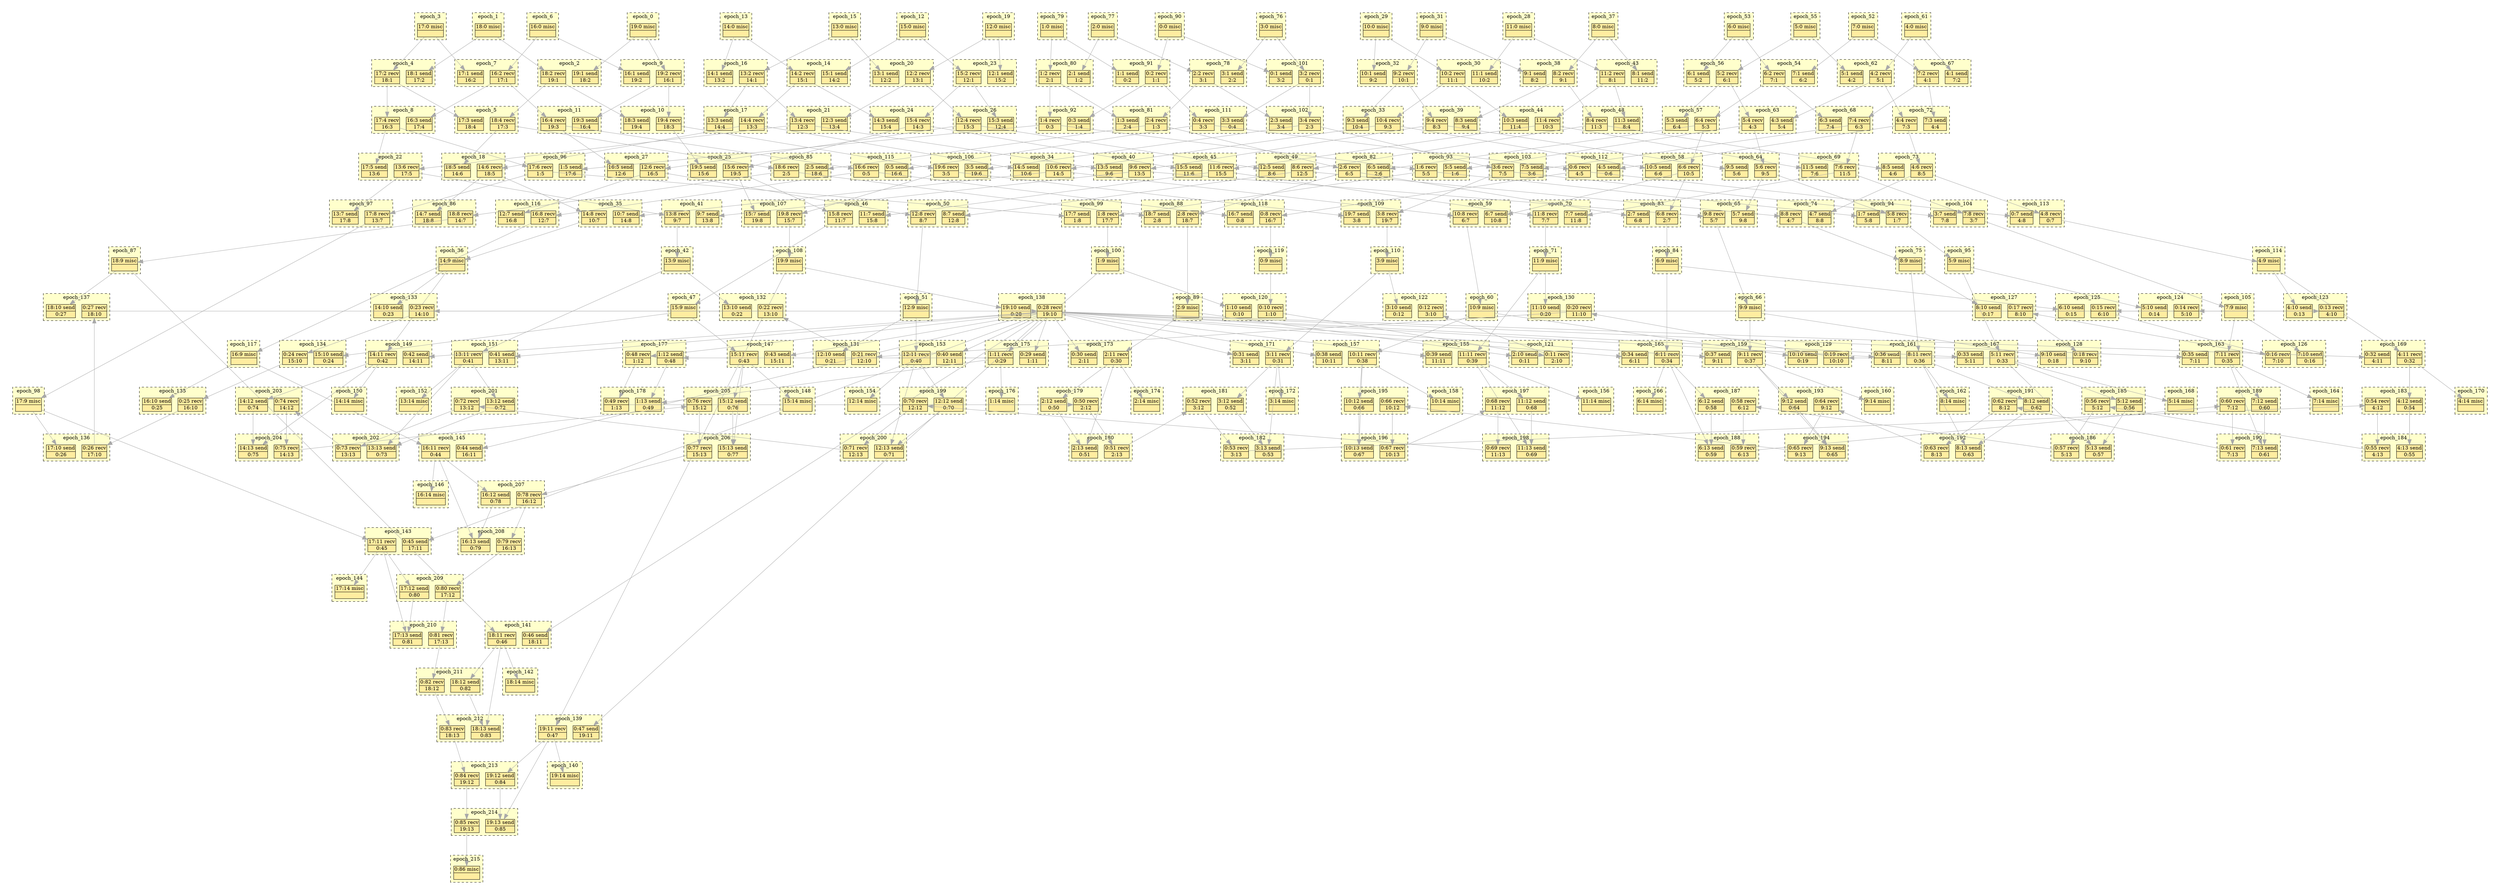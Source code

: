 digraph{node[shape=none margin=0 style=filled colorscheme=ylorrd9 fillcolor=2];compound=true;splines=line;subgraph clusterdummy0_0{style=invis;subgraph clusterdummy0_1{style=invis;subgraph clusterdummy0_2{style=invis;subgraph cluster0{style=dashed;colorscheme=ylorrd9;bgcolor=1;edge[arrowhead=empty];label=epoch_0;357[label=<<table border="0" cellborder="0" cellspacing="0"><tr><td>19:0 misc</td></tr><hr/><tr><td> </td></tr></table>>];}}}}subgraph clusterdummy1_0{style=invis;subgraph clusterdummy1_1{style=invis;subgraph clusterdummy1_2{style=invis;subgraph cluster1{style=dashed;colorscheme=ylorrd9;bgcolor=1;edge[arrowhead=empty];label=epoch_1;342[label=<<table border="0" cellborder="0" cellspacing="0"><tr><td>18:0 misc</td></tr><hr/><tr><td> </td></tr></table>>];}}}}subgraph clusterdummy2_0{style=invis;subgraph clusterdummy2_1{style=invis;subgraph clusterdummy2_2{style=invis;subgraph cluster2{style=dashed;colorscheme=ylorrd9;bgcolor=1;edge[arrowhead=empty];label=epoch_2;344[label=<<table border="0" cellborder="0" cellspacing="0"><tr><td>18:2 recv</td></tr><hr/><tr><td> 19:1 </td></tr></table>>];358[label=<<table border="0" cellborder="0" cellspacing="0"><tr><td>19:1 send</td></tr><hr/><tr><td> 18:2 </td></tr></table>>];}}}}subgraph clusterdummy3_0{style=invis;subgraph clusterdummy3_1{style=invis;subgraph clusterdummy3_2{style=invis;subgraph cluster3{style=dashed;colorscheme=ylorrd9;bgcolor=1;edge[arrowhead=empty];label=epoch_3;327[label=<<table border="0" cellborder="0" cellspacing="0"><tr><td>17:0 misc</td></tr><hr/><tr><td> </td></tr></table>>];}}}}subgraph clusterdummy4_0{style=invis;subgraph clusterdummy4_1{style=invis;subgraph clusterdummy4_2{style=invis;subgraph cluster4{style=dashed;colorscheme=ylorrd9;bgcolor=1;edge[arrowhead=empty];label=epoch_4;329[label=<<table border="0" cellborder="0" cellspacing="0"><tr><td>17:2 recv</td></tr><hr/><tr><td> 18:1 </td></tr></table>>];343[label=<<table border="0" cellborder="0" cellspacing="0"><tr><td>18:1 send</td></tr><hr/><tr><td> 17:2 </td></tr></table>>];}}}}subgraph clusterdummy5_0{style=invis;subgraph clusterdummy5_1{style=invis;subgraph clusterdummy5_2{style=invis;subgraph cluster5{style=dashed;colorscheme=ylorrd9;bgcolor=1;edge[arrowhead=empty];label=epoch_5;330[label=<<table border="0" cellborder="0" cellspacing="0"><tr><td>17:3 send</td></tr><hr/><tr><td> 18:4 </td></tr></table>>];346[label=<<table border="0" cellborder="0" cellspacing="0"><tr><td>18:4 recv</td></tr><hr/><tr><td> 17:3 </td></tr></table>>];}}}}subgraph clusterdummy6_0{style=invis;subgraph clusterdummy6_1{style=invis;subgraph clusterdummy6_2{style=invis;subgraph cluster6{style=dashed;colorscheme=ylorrd9;bgcolor=1;edge[arrowhead=empty];label=epoch_6;312[label=<<table border="0" cellborder="0" cellspacing="0"><tr><td>16:0 misc</td></tr><hr/><tr><td> </td></tr></table>>];}}}}subgraph clusterdummy7_0{style=invis;subgraph clusterdummy7_1{style=invis;subgraph clusterdummy7_2{style=invis;subgraph cluster7{style=dashed;colorscheme=ylorrd9;bgcolor=1;edge[arrowhead=empty];label=epoch_7;314[label=<<table border="0" cellborder="0" cellspacing="0"><tr><td>16:2 recv</td></tr><hr/><tr><td> 17:1 </td></tr></table>>];328[label=<<table border="0" cellborder="0" cellspacing="0"><tr><td>17:1 send</td></tr><hr/><tr><td> 16:2 </td></tr></table>>];}}}}subgraph clusterdummy8_0{style=invis;subgraph clusterdummy8_1{style=invis;subgraph clusterdummy8_2{style=invis;subgraph cluster8{style=dashed;colorscheme=ylorrd9;bgcolor=1;edge[arrowhead=empty];label=epoch_8;315[label=<<table border="0" cellborder="0" cellspacing="0"><tr><td>16:3 send</td></tr><hr/><tr><td> 17:4 </td></tr></table>>];331[label=<<table border="0" cellborder="0" cellspacing="0"><tr><td>17:4 recv</td></tr><hr/><tr><td> 16:3 </td></tr></table>>];}}}}subgraph clusterdummy9_0{style=invis;subgraph clusterdummy9_1{style=invis;subgraph clusterdummy9_2{style=invis;subgraph cluster9{style=dashed;colorscheme=ylorrd9;bgcolor=1;edge[arrowhead=empty];label=epoch_9;313[label=<<table border="0" cellborder="0" cellspacing="0"><tr><td>16:1 send</td></tr><hr/><tr><td> 19:2 </td></tr></table>>];359[label=<<table border="0" cellborder="0" cellspacing="0"><tr><td>19:2 recv</td></tr><hr/><tr><td> 16:1 </td></tr></table>>];}}}}subgraph clusterdummy10_0{style=invis;subgraph clusterdummy10_1{style=invis;subgraph clusterdummy10_2{style=invis;subgraph cluster10{style=dashed;colorscheme=ylorrd9;bgcolor=1;edge[arrowhead=empty];label=epoch_10;345[label=<<table border="0" cellborder="0" cellspacing="0"><tr><td>18:3 send</td></tr><hr/><tr><td> 19:4 </td></tr></table>>];361[label=<<table border="0" cellborder="0" cellspacing="0"><tr><td>19:4 recv</td></tr><hr/><tr><td> 18:3 </td></tr></table>>];}}}}subgraph clusterdummy11_0{style=invis;subgraph clusterdummy11_1{style=invis;subgraph clusterdummy11_2{style=invis;subgraph cluster11{style=dashed;colorscheme=ylorrd9;bgcolor=1;edge[arrowhead=empty];label=epoch_11;316[label=<<table border="0" cellborder="0" cellspacing="0"><tr><td>16:4 recv</td></tr><hr/><tr><td> 19:3 </td></tr></table>>];360[label=<<table border="0" cellborder="0" cellspacing="0"><tr><td>19:3 send</td></tr><hr/><tr><td> 16:4 </td></tr></table>>];}}}}subgraph clusterdummy12_0{style=invis;subgraph clusterdummy12_1{style=invis;subgraph clusterdummy12_2{style=invis;subgraph cluster12{style=dashed;colorscheme=ylorrd9;bgcolor=1;edge[arrowhead=empty];label=epoch_12;297[label=<<table border="0" cellborder="0" cellspacing="0"><tr><td>15:0 misc</td></tr><hr/><tr><td> </td></tr></table>>];}}}}subgraph clusterdummy13_0{style=invis;subgraph clusterdummy13_1{style=invis;subgraph clusterdummy13_2{style=invis;subgraph cluster13{style=dashed;colorscheme=ylorrd9;bgcolor=1;edge[arrowhead=empty];label=epoch_13;282[label=<<table border="0" cellborder="0" cellspacing="0"><tr><td>14:0 misc</td></tr><hr/><tr><td> </td></tr></table>>];}}}}subgraph clusterdummy14_0{style=invis;subgraph clusterdummy14_1{style=invis;subgraph clusterdummy14_2{style=invis;subgraph cluster14{style=dashed;colorscheme=ylorrd9;bgcolor=1;edge[arrowhead=empty];label=epoch_14;284[label=<<table border="0" cellborder="0" cellspacing="0"><tr><td>14:2 recv</td></tr><hr/><tr><td> 15:1 </td></tr></table>>];298[label=<<table border="0" cellborder="0" cellspacing="0"><tr><td>15:1 send</td></tr><hr/><tr><td> 14:2 </td></tr></table>>];}}}}subgraph clusterdummy15_0{style=invis;subgraph clusterdummy15_1{style=invis;subgraph clusterdummy15_2{style=invis;subgraph cluster15{style=dashed;colorscheme=ylorrd9;bgcolor=1;edge[arrowhead=empty];label=epoch_15;267[label=<<table border="0" cellborder="0" cellspacing="0"><tr><td>13:0 misc</td></tr><hr/><tr><td> </td></tr></table>>];}}}}subgraph clusterdummy16_0{style=invis;subgraph clusterdummy16_1{style=invis;subgraph clusterdummy16_2{style=invis;subgraph cluster16{style=dashed;colorscheme=ylorrd9;bgcolor=1;edge[arrowhead=empty];label=epoch_16;269[label=<<table border="0" cellborder="0" cellspacing="0"><tr><td>13:2 recv</td></tr><hr/><tr><td> 14:1 </td></tr></table>>];283[label=<<table border="0" cellborder="0" cellspacing="0"><tr><td>14:1 send</td></tr><hr/><tr><td> 13:2 </td></tr></table>>];}}}}subgraph clusterdummy17_0{style=invis;subgraph clusterdummy17_1{style=invis;subgraph clusterdummy17_2{style=invis;subgraph cluster17{style=dashed;colorscheme=ylorrd9;bgcolor=1;edge[arrowhead=empty];label=epoch_17;270[label=<<table border="0" cellborder="0" cellspacing="0"><tr><td>13:3 send</td></tr><hr/><tr><td> 14:4 </td></tr></table>>];286[label=<<table border="0" cellborder="0" cellspacing="0"><tr><td>14:4 recv</td></tr><hr/><tr><td> 13:3 </td></tr></table>>];}}}}subgraph clusterdummy18_0{style=invis;subgraph clusterdummy18_1{style=invis;subgraph clusterdummy18_2{style=invis;subgraph cluster18{style=dashed;colorscheme=ylorrd9;bgcolor=1;edge[arrowhead=empty];label=epoch_18;288[label=<<table border="0" cellborder="0" cellspacing="0"><tr><td>14:6 recv</td></tr><hr/><tr><td> 18:5 </td></tr></table>>];347[label=<<table border="0" cellborder="0" cellspacing="0"><tr><td>18:5 send</td></tr><hr/><tr><td> 14:6 </td></tr></table>>];}}}}subgraph clusterdummy19_0{style=invis;subgraph clusterdummy19_1{style=invis;subgraph clusterdummy19_2{style=invis;subgraph cluster19{style=dashed;colorscheme=ylorrd9;bgcolor=1;edge[arrowhead=empty];label=epoch_19;252[label=<<table border="0" cellborder="0" cellspacing="0"><tr><td>12:0 misc</td></tr><hr/><tr><td> </td></tr></table>>];}}}}subgraph clusterdummy20_0{style=invis;subgraph clusterdummy20_1{style=invis;subgraph clusterdummy20_2{style=invis;subgraph cluster20{style=dashed;colorscheme=ylorrd9;bgcolor=1;edge[arrowhead=empty];label=epoch_20;254[label=<<table border="0" cellborder="0" cellspacing="0"><tr><td>12:2 recv</td></tr><hr/><tr><td> 13:1 </td></tr></table>>];268[label=<<table border="0" cellborder="0" cellspacing="0"><tr><td>13:1 send</td></tr><hr/><tr><td> 12:2 </td></tr></table>>];}}}}subgraph clusterdummy21_0{style=invis;subgraph clusterdummy21_1{style=invis;subgraph clusterdummy21_2{style=invis;subgraph cluster21{style=dashed;colorscheme=ylorrd9;bgcolor=1;edge[arrowhead=empty];label=epoch_21;255[label=<<table border="0" cellborder="0" cellspacing="0"><tr><td>12:3 send</td></tr><hr/><tr><td> 13:4 </td></tr></table>>];271[label=<<table border="0" cellborder="0" cellspacing="0"><tr><td>13:4 recv</td></tr><hr/><tr><td> 12:3 </td></tr></table>>];}}}}subgraph clusterdummy22_0{style=invis;subgraph clusterdummy22_1{style=invis;subgraph clusterdummy22_2{style=invis;subgraph cluster22{style=dashed;colorscheme=ylorrd9;bgcolor=1;edge[arrowhead=empty];label=epoch_22;273[label=<<table border="0" cellborder="0" cellspacing="0"><tr><td>13:6 recv</td></tr><hr/><tr><td> 17:5 </td></tr></table>>];332[label=<<table border="0" cellborder="0" cellspacing="0"><tr><td>17:5 send</td></tr><hr/><tr><td> 13:6 </td></tr></table>>];}}}}subgraph clusterdummy23_0{style=invis;subgraph clusterdummy23_1{style=invis;subgraph clusterdummy23_2{style=invis;subgraph cluster23{style=dashed;colorscheme=ylorrd9;bgcolor=1;edge[arrowhead=empty];label=epoch_23;253[label=<<table border="0" cellborder="0" cellspacing="0"><tr><td>12:1 send</td></tr><hr/><tr><td> 15:2 </td></tr></table>>];299[label=<<table border="0" cellborder="0" cellspacing="0"><tr><td>15:2 recv</td></tr><hr/><tr><td> 12:1 </td></tr></table>>];}}}}subgraph clusterdummy24_0{style=invis;subgraph clusterdummy24_1{style=invis;subgraph clusterdummy24_2{style=invis;subgraph cluster24{style=dashed;colorscheme=ylorrd9;bgcolor=1;edge[arrowhead=empty];label=epoch_24;285[label=<<table border="0" cellborder="0" cellspacing="0"><tr><td>14:3 send</td></tr><hr/><tr><td> 15:4 </td></tr></table>>];301[label=<<table border="0" cellborder="0" cellspacing="0"><tr><td>15:4 recv</td></tr><hr/><tr><td> 14:3 </td></tr></table>>];}}}}subgraph clusterdummy25_0{style=invis;subgraph clusterdummy25_1{style=invis;subgraph clusterdummy25_2{style=invis;subgraph cluster25{style=dashed;colorscheme=ylorrd9;bgcolor=1;edge[arrowhead=empty];label=epoch_25;303[label=<<table border="0" cellborder="0" cellspacing="0"><tr><td>15:6 recv</td></tr><hr/><tr><td> 19:5 </td></tr></table>>];362[label=<<table border="0" cellborder="0" cellspacing="0"><tr><td>19:5 send</td></tr><hr/><tr><td> 15:6 </td></tr></table>>];}}}}subgraph clusterdummy26_0{style=invis;subgraph clusterdummy26_1{style=invis;subgraph clusterdummy26_2{style=invis;subgraph cluster26{style=dashed;colorscheme=ylorrd9;bgcolor=1;edge[arrowhead=empty];label=epoch_26;256[label=<<table border="0" cellborder="0" cellspacing="0"><tr><td>12:4 recv</td></tr><hr/><tr><td> 15:3 </td></tr></table>>];300[label=<<table border="0" cellborder="0" cellspacing="0"><tr><td>15:3 send</td></tr><hr/><tr><td> 12:4 </td></tr></table>>];}}}}subgraph clusterdummy27_0{style=invis;subgraph clusterdummy27_1{style=invis;subgraph clusterdummy27_2{style=invis;subgraph cluster27{style=dashed;colorscheme=ylorrd9;bgcolor=1;edge[arrowhead=empty];label=epoch_27;258[label=<<table border="0" cellborder="0" cellspacing="0"><tr><td>12:6 recv</td></tr><hr/><tr><td> 16:5 </td></tr></table>>];317[label=<<table border="0" cellborder="0" cellspacing="0"><tr><td>16:5 send</td></tr><hr/><tr><td> 12:6 </td></tr></table>>];}}}}subgraph clusterdummy28_0{style=invis;subgraph clusterdummy28_1{style=invis;subgraph clusterdummy28_2{style=invis;subgraph cluster28{style=dashed;colorscheme=ylorrd9;bgcolor=1;edge[arrowhead=empty];label=epoch_28;237[label=<<table border="0" cellborder="0" cellspacing="0"><tr><td>11:0 misc</td></tr><hr/><tr><td> </td></tr></table>>];}}}}subgraph clusterdummy29_0{style=invis;subgraph clusterdummy29_1{style=invis;subgraph clusterdummy29_2{style=invis;subgraph cluster29{style=dashed;colorscheme=ylorrd9;bgcolor=1;edge[arrowhead=empty];label=epoch_29;222[label=<<table border="0" cellborder="0" cellspacing="0"><tr><td>10:0 misc</td></tr><hr/><tr><td> </td></tr></table>>];}}}}subgraph clusterdummy30_0{style=invis;subgraph clusterdummy30_1{style=invis;subgraph clusterdummy30_2{style=invis;subgraph cluster30{style=dashed;colorscheme=ylorrd9;bgcolor=1;edge[arrowhead=empty];label=epoch_30;224[label=<<table border="0" cellborder="0" cellspacing="0"><tr><td>10:2 recv</td></tr><hr/><tr><td> 11:1 </td></tr></table>>];238[label=<<table border="0" cellborder="0" cellspacing="0"><tr><td>11:1 send</td></tr><hr/><tr><td> 10:2 </td></tr></table>>];}}}}subgraph clusterdummy31_0{style=invis;subgraph clusterdummy31_1{style=invis;subgraph clusterdummy31_2{style=invis;subgraph cluster31{style=dashed;colorscheme=ylorrd9;bgcolor=1;edge[arrowhead=empty];label=epoch_31;207[label=<<table border="0" cellborder="0" cellspacing="0"><tr><td>9:0 misc</td></tr><hr/><tr><td> </td></tr></table>>];}}}}subgraph clusterdummy32_0{style=invis;subgraph clusterdummy32_1{style=invis;subgraph clusterdummy32_2{style=invis;subgraph cluster32{style=dashed;colorscheme=ylorrd9;bgcolor=1;edge[arrowhead=empty];label=epoch_32;209[label=<<table border="0" cellborder="0" cellspacing="0"><tr><td>9:2 recv</td></tr><hr/><tr><td> 10:1 </td></tr></table>>];223[label=<<table border="0" cellborder="0" cellspacing="0"><tr><td>10:1 send</td></tr><hr/><tr><td> 9:2 </td></tr></table>>];}}}}subgraph clusterdummy33_0{style=invis;subgraph clusterdummy33_1{style=invis;subgraph clusterdummy33_2{style=invis;subgraph cluster33{style=dashed;colorscheme=ylorrd9;bgcolor=1;edge[arrowhead=empty];label=epoch_33;210[label=<<table border="0" cellborder="0" cellspacing="0"><tr><td>9:3 send</td></tr><hr/><tr><td> 10:4 </td></tr></table>>];226[label=<<table border="0" cellborder="0" cellspacing="0"><tr><td>10:4 recv</td></tr><hr/><tr><td> 9:3 </td></tr></table>>];}}}}subgraph clusterdummy34_0{style=invis;subgraph clusterdummy34_1{style=invis;subgraph clusterdummy34_2{style=invis;subgraph cluster34{style=dashed;colorscheme=ylorrd9;bgcolor=1;edge[arrowhead=empty];label=epoch_34;228[label=<<table border="0" cellborder="0" cellspacing="0"><tr><td>10:6 recv</td></tr><hr/><tr><td> 14:5 </td></tr></table>>];287[label=<<table border="0" cellborder="0" cellspacing="0"><tr><td>14:5 send</td></tr><hr/><tr><td> 10:6 </td></tr></table>>];}}}}subgraph clusterdummy35_0{style=invis;subgraph clusterdummy35_1{style=invis;subgraph clusterdummy35_2{style=invis;subgraph cluster35{style=dashed;colorscheme=ylorrd9;bgcolor=1;edge[arrowhead=empty];label=epoch_35;229[label=<<table border="0" cellborder="0" cellspacing="0"><tr><td>10:7 send</td></tr><hr/><tr><td> 14:8 </td></tr></table>>];290[label=<<table border="0" cellborder="0" cellspacing="0"><tr><td>14:8 recv</td></tr><hr/><tr><td> 10:7 </td></tr></table>>];}}}}subgraph clusterdummy36_0{style=invis;subgraph clusterdummy36_1{style=invis;subgraph clusterdummy36_2{style=invis;subgraph cluster36{style=dashed;colorscheme=ylorrd9;bgcolor=1;edge[arrowhead=empty];label=epoch_36;291[label=<<table border="0" cellborder="0" cellspacing="0"><tr><td>14:9 misc</td></tr><hr/><tr><td> </td></tr></table>>];}}}}subgraph clusterdummy37_0{style=invis;subgraph clusterdummy37_1{style=invis;subgraph clusterdummy37_2{style=invis;subgraph cluster37{style=dashed;colorscheme=ylorrd9;bgcolor=1;edge[arrowhead=empty];label=epoch_37;192[label=<<table border="0" cellborder="0" cellspacing="0"><tr><td>8:0 misc</td></tr><hr/><tr><td> </td></tr></table>>];}}}}subgraph clusterdummy38_0{style=invis;subgraph clusterdummy38_1{style=invis;subgraph clusterdummy38_2{style=invis;subgraph cluster38{style=dashed;colorscheme=ylorrd9;bgcolor=1;edge[arrowhead=empty];label=epoch_38;194[label=<<table border="0" cellborder="0" cellspacing="0"><tr><td>8:2 recv</td></tr><hr/><tr><td> 9:1 </td></tr></table>>];208[label=<<table border="0" cellborder="0" cellspacing="0"><tr><td>9:1 send</td></tr><hr/><tr><td> 8:2 </td></tr></table>>];}}}}subgraph clusterdummy39_0{style=invis;subgraph clusterdummy39_1{style=invis;subgraph clusterdummy39_2{style=invis;subgraph cluster39{style=dashed;colorscheme=ylorrd9;bgcolor=1;edge[arrowhead=empty];label=epoch_39;195[label=<<table border="0" cellborder="0" cellspacing="0"><tr><td>8:3 send</td></tr><hr/><tr><td> 9:4 </td></tr></table>>];211[label=<<table border="0" cellborder="0" cellspacing="0"><tr><td>9:4 recv</td></tr><hr/><tr><td> 8:3 </td></tr></table>>];}}}}subgraph clusterdummy40_0{style=invis;subgraph clusterdummy40_1{style=invis;subgraph clusterdummy40_2{style=invis;subgraph cluster40{style=dashed;colorscheme=ylorrd9;bgcolor=1;edge[arrowhead=empty];label=epoch_40;213[label=<<table border="0" cellborder="0" cellspacing="0"><tr><td>9:6 recv</td></tr><hr/><tr><td> 13:5 </td></tr></table>>];272[label=<<table border="0" cellborder="0" cellspacing="0"><tr><td>13:5 send</td></tr><hr/><tr><td> 9:6 </td></tr></table>>];}}}}subgraph clusterdummy41_0{style=invis;subgraph clusterdummy41_1{style=invis;subgraph clusterdummy41_2{style=invis;subgraph cluster41{style=dashed;colorscheme=ylorrd9;bgcolor=1;edge[arrowhead=empty];label=epoch_41;214[label=<<table border="0" cellborder="0" cellspacing="0"><tr><td>9:7 send</td></tr><hr/><tr><td> 13:8 </td></tr></table>>];275[label=<<table border="0" cellborder="0" cellspacing="0"><tr><td>13:8 recv</td></tr><hr/><tr><td> 9:7 </td></tr></table>>];}}}}subgraph clusterdummy42_0{style=invis;subgraph clusterdummy42_1{style=invis;subgraph clusterdummy42_2{style=invis;subgraph cluster42{style=dashed;colorscheme=ylorrd9;bgcolor=1;edge[arrowhead=empty];label=epoch_42;276[label=<<table border="0" cellborder="0" cellspacing="0"><tr><td>13:9 misc</td></tr><hr/><tr><td> </td></tr></table>>];}}}}subgraph clusterdummy43_0{style=invis;subgraph clusterdummy43_1{style=invis;subgraph clusterdummy43_2{style=invis;subgraph cluster43{style=dashed;colorscheme=ylorrd9;bgcolor=1;edge[arrowhead=empty];label=epoch_43;193[label=<<table border="0" cellborder="0" cellspacing="0"><tr><td>8:1 send</td></tr><hr/><tr><td> 11:2 </td></tr></table>>];239[label=<<table border="0" cellborder="0" cellspacing="0"><tr><td>11:2 recv</td></tr><hr/><tr><td> 8:1 </td></tr></table>>];}}}}subgraph clusterdummy44_0{style=invis;subgraph clusterdummy44_1{style=invis;subgraph clusterdummy44_2{style=invis;subgraph cluster44{style=dashed;colorscheme=ylorrd9;bgcolor=1;edge[arrowhead=empty];label=epoch_44;225[label=<<table border="0" cellborder="0" cellspacing="0"><tr><td>10:3 send</td></tr><hr/><tr><td> 11:4 </td></tr></table>>];241[label=<<table border="0" cellborder="0" cellspacing="0"><tr><td>11:4 recv</td></tr><hr/><tr><td> 10:3 </td></tr></table>>];}}}}subgraph clusterdummy45_0{style=invis;subgraph clusterdummy45_1{style=invis;subgraph clusterdummy45_2{style=invis;subgraph cluster45{style=dashed;colorscheme=ylorrd9;bgcolor=1;edge[arrowhead=empty];label=epoch_45;243[label=<<table border="0" cellborder="0" cellspacing="0"><tr><td>11:6 recv</td></tr><hr/><tr><td> 15:5 </td></tr></table>>];302[label=<<table border="0" cellborder="0" cellspacing="0"><tr><td>15:5 send</td></tr><hr/><tr><td> 11:6 </td></tr></table>>];}}}}subgraph clusterdummy46_0{style=invis;subgraph clusterdummy46_1{style=invis;subgraph clusterdummy46_2{style=invis;subgraph cluster46{style=dashed;colorscheme=ylorrd9;bgcolor=1;edge[arrowhead=empty];label=epoch_46;244[label=<<table border="0" cellborder="0" cellspacing="0"><tr><td>11:7 send</td></tr><hr/><tr><td> 15:8 </td></tr></table>>];305[label=<<table border="0" cellborder="0" cellspacing="0"><tr><td>15:8 recv</td></tr><hr/><tr><td> 11:7 </td></tr></table>>];}}}}subgraph clusterdummy47_0{style=invis;subgraph clusterdummy47_1{style=invis;subgraph clusterdummy47_2{style=invis;subgraph cluster47{style=dashed;colorscheme=ylorrd9;bgcolor=1;edge[arrowhead=empty];label=epoch_47;306[label=<<table border="0" cellborder="0" cellspacing="0"><tr><td>15:9 misc</td></tr><hr/><tr><td> </td></tr></table>>];}}}}subgraph clusterdummy48_0{style=invis;subgraph clusterdummy48_1{style=invis;subgraph clusterdummy48_2{style=invis;subgraph cluster48{style=dashed;colorscheme=ylorrd9;bgcolor=1;edge[arrowhead=empty];label=epoch_48;196[label=<<table border="0" cellborder="0" cellspacing="0"><tr><td>8:4 recv</td></tr><hr/><tr><td> 11:3 </td></tr></table>>];240[label=<<table border="0" cellborder="0" cellspacing="0"><tr><td>11:3 send</td></tr><hr/><tr><td> 8:4 </td></tr></table>>];}}}}subgraph clusterdummy49_0{style=invis;subgraph clusterdummy49_1{style=invis;subgraph clusterdummy49_2{style=invis;subgraph cluster49{style=dashed;colorscheme=ylorrd9;bgcolor=1;edge[arrowhead=empty];label=epoch_49;198[label=<<table border="0" cellborder="0" cellspacing="0"><tr><td>8:6 recv</td></tr><hr/><tr><td> 12:5 </td></tr></table>>];257[label=<<table border="0" cellborder="0" cellspacing="0"><tr><td>12:5 send</td></tr><hr/><tr><td> 8:6 </td></tr></table>>];}}}}subgraph clusterdummy50_0{style=invis;subgraph clusterdummy50_1{style=invis;subgraph clusterdummy50_2{style=invis;subgraph cluster50{style=dashed;colorscheme=ylorrd9;bgcolor=1;edge[arrowhead=empty];label=epoch_50;199[label=<<table border="0" cellborder="0" cellspacing="0"><tr><td>8:7 send</td></tr><hr/><tr><td> 12:8 </td></tr></table>>];260[label=<<table border="0" cellborder="0" cellspacing="0"><tr><td>12:8 recv</td></tr><hr/><tr><td> 8:7 </td></tr></table>>];}}}}subgraph clusterdummy51_0{style=invis;subgraph clusterdummy51_1{style=invis;subgraph clusterdummy51_2{style=invis;subgraph cluster51{style=dashed;colorscheme=ylorrd9;bgcolor=1;edge[arrowhead=empty];label=epoch_51;261[label=<<table border="0" cellborder="0" cellspacing="0"><tr><td>12:9 misc</td></tr><hr/><tr><td> </td></tr></table>>];}}}}subgraph clusterdummy52_0{style=invis;subgraph clusterdummy52_1{style=invis;subgraph clusterdummy52_2{style=invis;subgraph cluster52{style=dashed;colorscheme=ylorrd9;bgcolor=1;edge[arrowhead=empty];label=epoch_52;177[label=<<table border="0" cellborder="0" cellspacing="0"><tr><td>7:0 misc</td></tr><hr/><tr><td> </td></tr></table>>];}}}}subgraph clusterdummy53_0{style=invis;subgraph clusterdummy53_1{style=invis;subgraph clusterdummy53_2{style=invis;subgraph cluster53{style=dashed;colorscheme=ylorrd9;bgcolor=1;edge[arrowhead=empty];label=epoch_53;162[label=<<table border="0" cellborder="0" cellspacing="0"><tr><td>6:0 misc</td></tr><hr/><tr><td> </td></tr></table>>];}}}}subgraph clusterdummy54_0{style=invis;subgraph clusterdummy54_1{style=invis;subgraph clusterdummy54_2{style=invis;subgraph cluster54{style=dashed;colorscheme=ylorrd9;bgcolor=1;edge[arrowhead=empty];label=epoch_54;164[label=<<table border="0" cellborder="0" cellspacing="0"><tr><td>6:2 recv</td></tr><hr/><tr><td> 7:1 </td></tr></table>>];178[label=<<table border="0" cellborder="0" cellspacing="0"><tr><td>7:1 send</td></tr><hr/><tr><td> 6:2 </td></tr></table>>];}}}}subgraph clusterdummy55_0{style=invis;subgraph clusterdummy55_1{style=invis;subgraph clusterdummy55_2{style=invis;subgraph cluster55{style=dashed;colorscheme=ylorrd9;bgcolor=1;edge[arrowhead=empty];label=epoch_55;147[label=<<table border="0" cellborder="0" cellspacing="0"><tr><td>5:0 misc</td></tr><hr/><tr><td> </td></tr></table>>];}}}}subgraph clusterdummy56_0{style=invis;subgraph clusterdummy56_1{style=invis;subgraph clusterdummy56_2{style=invis;subgraph cluster56{style=dashed;colorscheme=ylorrd9;bgcolor=1;edge[arrowhead=empty];label=epoch_56;149[label=<<table border="0" cellborder="0" cellspacing="0"><tr><td>5:2 recv</td></tr><hr/><tr><td> 6:1 </td></tr></table>>];163[label=<<table border="0" cellborder="0" cellspacing="0"><tr><td>6:1 send</td></tr><hr/><tr><td> 5:2 </td></tr></table>>];}}}}subgraph clusterdummy57_0{style=invis;subgraph clusterdummy57_1{style=invis;subgraph clusterdummy57_2{style=invis;subgraph cluster57{style=dashed;colorscheme=ylorrd9;bgcolor=1;edge[arrowhead=empty];label=epoch_57;150[label=<<table border="0" cellborder="0" cellspacing="0"><tr><td>5:3 send</td></tr><hr/><tr><td> 6:4 </td></tr></table>>];166[label=<<table border="0" cellborder="0" cellspacing="0"><tr><td>6:4 recv</td></tr><hr/><tr><td> 5:3 </td></tr></table>>];}}}}subgraph clusterdummy58_0{style=invis;subgraph clusterdummy58_1{style=invis;subgraph clusterdummy58_2{style=invis;subgraph cluster58{style=dashed;colorscheme=ylorrd9;bgcolor=1;edge[arrowhead=empty];label=epoch_58;168[label=<<table border="0" cellborder="0" cellspacing="0"><tr><td>6:6 recv</td></tr><hr/><tr><td> 10:5 </td></tr></table>>];227[label=<<table border="0" cellborder="0" cellspacing="0"><tr><td>10:5 send</td></tr><hr/><tr><td> 6:6 </td></tr></table>>];}}}}subgraph clusterdummy59_0{style=invis;subgraph clusterdummy59_1{style=invis;subgraph clusterdummy59_2{style=invis;subgraph cluster59{style=dashed;colorscheme=ylorrd9;bgcolor=1;edge[arrowhead=empty];label=epoch_59;169[label=<<table border="0" cellborder="0" cellspacing="0"><tr><td>6:7 send</td></tr><hr/><tr><td> 10:8 </td></tr></table>>];230[label=<<table border="0" cellborder="0" cellspacing="0"><tr><td>10:8 recv</td></tr><hr/><tr><td> 6:7 </td></tr></table>>];}}}}subgraph clusterdummy60_0{style=invis;subgraph clusterdummy60_1{style=invis;subgraph clusterdummy60_2{style=invis;subgraph cluster60{style=dashed;colorscheme=ylorrd9;bgcolor=1;edge[arrowhead=empty];label=epoch_60;231[label=<<table border="0" cellborder="0" cellspacing="0"><tr><td>10:9 misc</td></tr><hr/><tr><td> </td></tr></table>>];}}}}subgraph clusterdummy61_0{style=invis;subgraph clusterdummy61_1{style=invis;subgraph clusterdummy61_2{style=invis;subgraph cluster61{style=dashed;colorscheme=ylorrd9;bgcolor=1;edge[arrowhead=empty];label=epoch_61;132[label=<<table border="0" cellborder="0" cellspacing="0"><tr><td>4:0 misc</td></tr><hr/><tr><td> </td></tr></table>>];}}}}subgraph clusterdummy62_0{style=invis;subgraph clusterdummy62_1{style=invis;subgraph clusterdummy62_2{style=invis;subgraph cluster62{style=dashed;colorscheme=ylorrd9;bgcolor=1;edge[arrowhead=empty];label=epoch_62;134[label=<<table border="0" cellborder="0" cellspacing="0"><tr><td>4:2 recv</td></tr><hr/><tr><td> 5:1 </td></tr></table>>];148[label=<<table border="0" cellborder="0" cellspacing="0"><tr><td>5:1 send</td></tr><hr/><tr><td> 4:2 </td></tr></table>>];}}}}subgraph clusterdummy63_0{style=invis;subgraph clusterdummy63_1{style=invis;subgraph clusterdummy63_2{style=invis;subgraph cluster63{style=dashed;colorscheme=ylorrd9;bgcolor=1;edge[arrowhead=empty];label=epoch_63;135[label=<<table border="0" cellborder="0" cellspacing="0"><tr><td>4:3 send</td></tr><hr/><tr><td> 5:4 </td></tr></table>>];151[label=<<table border="0" cellborder="0" cellspacing="0"><tr><td>5:4 recv</td></tr><hr/><tr><td> 4:3 </td></tr></table>>];}}}}subgraph clusterdummy64_0{style=invis;subgraph clusterdummy64_1{style=invis;subgraph clusterdummy64_2{style=invis;subgraph cluster64{style=dashed;colorscheme=ylorrd9;bgcolor=1;edge[arrowhead=empty];label=epoch_64;153[label=<<table border="0" cellborder="0" cellspacing="0"><tr><td>5:6 recv</td></tr><hr/><tr><td> 9:5 </td></tr></table>>];212[label=<<table border="0" cellborder="0" cellspacing="0"><tr><td>9:5 send</td></tr><hr/><tr><td> 5:6 </td></tr></table>>];}}}}subgraph clusterdummy65_0{style=invis;subgraph clusterdummy65_1{style=invis;subgraph clusterdummy65_2{style=invis;subgraph cluster65{style=dashed;colorscheme=ylorrd9;bgcolor=1;edge[arrowhead=empty];label=epoch_65;154[label=<<table border="0" cellborder="0" cellspacing="0"><tr><td>5:7 send</td></tr><hr/><tr><td> 9:8 </td></tr></table>>];215[label=<<table border="0" cellborder="0" cellspacing="0"><tr><td>9:8 recv</td></tr><hr/><tr><td> 5:7 </td></tr></table>>];}}}}subgraph clusterdummy66_0{style=invis;subgraph clusterdummy66_1{style=invis;subgraph clusterdummy66_2{style=invis;subgraph cluster66{style=dashed;colorscheme=ylorrd9;bgcolor=1;edge[arrowhead=empty];label=epoch_66;216[label=<<table border="0" cellborder="0" cellspacing="0"><tr><td>9:9 misc</td></tr><hr/><tr><td> </td></tr></table>>];}}}}subgraph clusterdummy67_0{style=invis;subgraph clusterdummy67_1{style=invis;subgraph clusterdummy67_2{style=invis;subgraph cluster67{style=dashed;colorscheme=ylorrd9;bgcolor=1;edge[arrowhead=empty];label=epoch_67;133[label=<<table border="0" cellborder="0" cellspacing="0"><tr><td>4:1 send</td></tr><hr/><tr><td> 7:2 </td></tr></table>>];179[label=<<table border="0" cellborder="0" cellspacing="0"><tr><td>7:2 recv</td></tr><hr/><tr><td> 4:1 </td></tr></table>>];}}}}subgraph clusterdummy68_0{style=invis;subgraph clusterdummy68_1{style=invis;subgraph clusterdummy68_2{style=invis;subgraph cluster68{style=dashed;colorscheme=ylorrd9;bgcolor=1;edge[arrowhead=empty];label=epoch_68;165[label=<<table border="0" cellborder="0" cellspacing="0"><tr><td>6:3 send</td></tr><hr/><tr><td> 7:4 </td></tr></table>>];181[label=<<table border="0" cellborder="0" cellspacing="0"><tr><td>7:4 recv</td></tr><hr/><tr><td> 6:3 </td></tr></table>>];}}}}subgraph clusterdummy69_0{style=invis;subgraph clusterdummy69_1{style=invis;subgraph clusterdummy69_2{style=invis;subgraph cluster69{style=dashed;colorscheme=ylorrd9;bgcolor=1;edge[arrowhead=empty];label=epoch_69;183[label=<<table border="0" cellborder="0" cellspacing="0"><tr><td>7:6 recv</td></tr><hr/><tr><td> 11:5 </td></tr></table>>];242[label=<<table border="0" cellborder="0" cellspacing="0"><tr><td>11:5 send</td></tr><hr/><tr><td> 7:6 </td></tr></table>>];}}}}subgraph clusterdummy70_0{style=invis;subgraph clusterdummy70_1{style=invis;subgraph clusterdummy70_2{style=invis;subgraph cluster70{style=dashed;colorscheme=ylorrd9;bgcolor=1;edge[arrowhead=empty];label=epoch_70;184[label=<<table border="0" cellborder="0" cellspacing="0"><tr><td>7:7 send</td></tr><hr/><tr><td> 11:8 </td></tr></table>>];245[label=<<table border="0" cellborder="0" cellspacing="0"><tr><td>11:8 recv</td></tr><hr/><tr><td> 7:7 </td></tr></table>>];}}}}subgraph clusterdummy71_0{style=invis;subgraph clusterdummy71_1{style=invis;subgraph clusterdummy71_2{style=invis;subgraph cluster71{style=dashed;colorscheme=ylorrd9;bgcolor=1;edge[arrowhead=empty];label=epoch_71;246[label=<<table border="0" cellborder="0" cellspacing="0"><tr><td>11:9 misc</td></tr><hr/><tr><td> </td></tr></table>>];}}}}subgraph clusterdummy72_0{style=invis;subgraph clusterdummy72_1{style=invis;subgraph clusterdummy72_2{style=invis;subgraph cluster72{style=dashed;colorscheme=ylorrd9;bgcolor=1;edge[arrowhead=empty];label=epoch_72;136[label=<<table border="0" cellborder="0" cellspacing="0"><tr><td>4:4 recv</td></tr><hr/><tr><td> 7:3 </td></tr></table>>];180[label=<<table border="0" cellborder="0" cellspacing="0"><tr><td>7:3 send</td></tr><hr/><tr><td> 4:4 </td></tr></table>>];}}}}subgraph clusterdummy73_0{style=invis;subgraph clusterdummy73_1{style=invis;subgraph clusterdummy73_2{style=invis;subgraph cluster73{style=dashed;colorscheme=ylorrd9;bgcolor=1;edge[arrowhead=empty];label=epoch_73;138[label=<<table border="0" cellborder="0" cellspacing="0"><tr><td>4:6 recv</td></tr><hr/><tr><td> 8:5 </td></tr></table>>];197[label=<<table border="0" cellborder="0" cellspacing="0"><tr><td>8:5 send</td></tr><hr/><tr><td> 4:6 </td></tr></table>>];}}}}subgraph clusterdummy74_0{style=invis;subgraph clusterdummy74_1{style=invis;subgraph clusterdummy74_2{style=invis;subgraph cluster74{style=dashed;colorscheme=ylorrd9;bgcolor=1;edge[arrowhead=empty];label=epoch_74;139[label=<<table border="0" cellborder="0" cellspacing="0"><tr><td>4:7 send</td></tr><hr/><tr><td> 8:8 </td></tr></table>>];200[label=<<table border="0" cellborder="0" cellspacing="0"><tr><td>8:8 recv</td></tr><hr/><tr><td> 4:7 </td></tr></table>>];}}}}subgraph clusterdummy75_0{style=invis;subgraph clusterdummy75_1{style=invis;subgraph clusterdummy75_2{style=invis;subgraph cluster75{style=dashed;colorscheme=ylorrd9;bgcolor=1;edge[arrowhead=empty];label=epoch_75;201[label=<<table border="0" cellborder="0" cellspacing="0"><tr><td>8:9 misc</td></tr><hr/><tr><td> </td></tr></table>>];}}}}subgraph clusterdummy76_0{style=invis;subgraph clusterdummy76_1{style=invis;subgraph clusterdummy76_2{style=invis;subgraph cluster76{style=dashed;colorscheme=ylorrd9;bgcolor=1;edge[arrowhead=empty];label=epoch_76;117[label=<<table border="0" cellborder="0" cellspacing="0"><tr><td>3:0 misc</td></tr><hr/><tr><td> </td></tr></table>>];}}}}subgraph clusterdummy77_0{style=invis;subgraph clusterdummy77_1{style=invis;subgraph clusterdummy77_2{style=invis;subgraph cluster77{style=dashed;colorscheme=ylorrd9;bgcolor=1;edge[arrowhead=empty];label=epoch_77;102[label=<<table border="0" cellborder="0" cellspacing="0"><tr><td>2:0 misc</td></tr><hr/><tr><td> </td></tr></table>>];}}}}subgraph clusterdummy78_0{style=invis;subgraph clusterdummy78_1{style=invis;subgraph clusterdummy78_2{style=invis;subgraph cluster78{style=dashed;colorscheme=ylorrd9;bgcolor=1;edge[arrowhead=empty];label=epoch_78;104[label=<<table border="0" cellborder="0" cellspacing="0"><tr><td>2:2 recv</td></tr><hr/><tr><td> 3:1 </td></tr></table>>];118[label=<<table border="0" cellborder="0" cellspacing="0"><tr><td>3:1 send</td></tr><hr/><tr><td> 2:2 </td></tr></table>>];}}}}subgraph clusterdummy79_0{style=invis;subgraph clusterdummy79_1{style=invis;subgraph clusterdummy79_2{style=invis;subgraph cluster79{style=dashed;colorscheme=ylorrd9;bgcolor=1;edge[arrowhead=empty];label=epoch_79;87[label=<<table border="0" cellborder="0" cellspacing="0"><tr><td>1:0 misc</td></tr><hr/><tr><td> </td></tr></table>>];}}}}subgraph clusterdummy80_0{style=invis;subgraph clusterdummy80_1{style=invis;subgraph clusterdummy80_2{style=invis;subgraph cluster80{style=dashed;colorscheme=ylorrd9;bgcolor=1;edge[arrowhead=empty];label=epoch_80;89[label=<<table border="0" cellborder="0" cellspacing="0"><tr><td>1:2 recv</td></tr><hr/><tr><td> 2:1 </td></tr></table>>];103[label=<<table border="0" cellborder="0" cellspacing="0"><tr><td>2:1 send</td></tr><hr/><tr><td> 1:2 </td></tr></table>>];}}}}subgraph clusterdummy81_0{style=invis;subgraph clusterdummy81_1{style=invis;subgraph clusterdummy81_2{style=invis;subgraph cluster81{style=dashed;colorscheme=ylorrd9;bgcolor=1;edge[arrowhead=empty];label=epoch_81;90[label=<<table border="0" cellborder="0" cellspacing="0"><tr><td>1:3 send</td></tr><hr/><tr><td> 2:4 </td></tr></table>>];106[label=<<table border="0" cellborder="0" cellspacing="0"><tr><td>2:4 recv</td></tr><hr/><tr><td> 1:3 </td></tr></table>>];}}}}subgraph clusterdummy82_0{style=invis;subgraph clusterdummy82_1{style=invis;subgraph clusterdummy82_2{style=invis;subgraph cluster82{style=dashed;colorscheme=ylorrd9;bgcolor=1;edge[arrowhead=empty];label=epoch_82;108[label=<<table border="0" cellborder="0" cellspacing="0"><tr><td>2:6 recv</td></tr><hr/><tr><td> 6:5 </td></tr></table>>];167[label=<<table border="0" cellborder="0" cellspacing="0"><tr><td>6:5 send</td></tr><hr/><tr><td> 2:6 </td></tr></table>>];}}}}subgraph clusterdummy83_0{style=invis;subgraph clusterdummy83_1{style=invis;subgraph clusterdummy83_2{style=invis;subgraph cluster83{style=dashed;colorscheme=ylorrd9;bgcolor=1;edge[arrowhead=empty];label=epoch_83;109[label=<<table border="0" cellborder="0" cellspacing="0"><tr><td>2:7 send</td></tr><hr/><tr><td> 6:8 </td></tr></table>>];170[label=<<table border="0" cellborder="0" cellspacing="0"><tr><td>6:8 recv</td></tr><hr/><tr><td> 2:7 </td></tr></table>>];}}}}subgraph clusterdummy84_0{style=invis;subgraph clusterdummy84_1{style=invis;subgraph clusterdummy84_2{style=invis;subgraph cluster84{style=dashed;colorscheme=ylorrd9;bgcolor=1;edge[arrowhead=empty];label=epoch_84;171[label=<<table border="0" cellborder="0" cellspacing="0"><tr><td>6:9 misc</td></tr><hr/><tr><td> </td></tr></table>>];}}}}subgraph clusterdummy85_0{style=invis;subgraph clusterdummy85_1{style=invis;subgraph clusterdummy85_2{style=invis;subgraph cluster85{style=dashed;colorscheme=ylorrd9;bgcolor=1;edge[arrowhead=empty];label=epoch_85;107[label=<<table border="0" cellborder="0" cellspacing="0"><tr><td>2:5 send</td></tr><hr/><tr><td> 18:6 </td></tr></table>>];348[label=<<table border="0" cellborder="0" cellspacing="0"><tr><td>18:6 recv</td></tr><hr/><tr><td> 2:5 </td></tr></table>>];}}}}subgraph clusterdummy86_0{style=invis;subgraph clusterdummy86_1{style=invis;subgraph clusterdummy86_2{style=invis;subgraph cluster86{style=dashed;colorscheme=ylorrd9;bgcolor=1;edge[arrowhead=empty];label=epoch_86;289[label=<<table border="0" cellborder="0" cellspacing="0"><tr><td>14:7 send</td></tr><hr/><tr><td> 18:8 </td></tr></table>>];350[label=<<table border="0" cellborder="0" cellspacing="0"><tr><td>18:8 recv</td></tr><hr/><tr><td> 14:7 </td></tr></table>>];}}}}subgraph clusterdummy87_0{style=invis;subgraph clusterdummy87_1{style=invis;subgraph clusterdummy87_2{style=invis;subgraph cluster87{style=dashed;colorscheme=ylorrd9;bgcolor=1;edge[arrowhead=empty];label=epoch_87;351[label=<<table border="0" cellborder="0" cellspacing="0"><tr><td>18:9 misc</td></tr><hr/><tr><td> </td></tr></table>>];}}}}subgraph clusterdummy88_0{style=invis;subgraph clusterdummy88_1{style=invis;subgraph clusterdummy88_2{style=invis;subgraph cluster88{style=dashed;colorscheme=ylorrd9;bgcolor=1;edge[arrowhead=empty];label=epoch_88;110[label=<<table border="0" cellborder="0" cellspacing="0"><tr><td>2:8 recv</td></tr><hr/><tr><td> 18:7 </td></tr></table>>];349[label=<<table border="0" cellborder="0" cellspacing="0"><tr><td>18:7 send</td></tr><hr/><tr><td> 2:8 </td></tr></table>>];}}}}subgraph clusterdummy89_0{style=invis;subgraph clusterdummy89_1{style=invis;subgraph clusterdummy89_2{style=invis;subgraph cluster89{style=dashed;colorscheme=ylorrd9;bgcolor=1;edge[arrowhead=empty];label=epoch_89;111[label=<<table border="0" cellborder="0" cellspacing="0"><tr><td>2:9 misc</td></tr><hr/><tr><td> </td></tr></table>>];}}}}subgraph clusterdummy90_0{style=invis;subgraph clusterdummy90_1{style=invis;subgraph clusterdummy90_2{style=invis;subgraph cluster90{style=dashed;colorscheme=ylorrd9;bgcolor=1;edge[arrowhead=empty];label=epoch_90;0[label=<<table border="0" cellborder="0" cellspacing="0"><tr><td>0:0 misc</td></tr><hr/><tr><td> </td></tr></table>>];}}}}subgraph clusterdummy91_0{style=invis;subgraph clusterdummy91_1{style=invis;subgraph clusterdummy91_2{style=invis;subgraph cluster91{style=dashed;colorscheme=ylorrd9;bgcolor=1;edge[arrowhead=empty];label=epoch_91;2[label=<<table border="0" cellborder="0" cellspacing="0"><tr><td>0:2 recv</td></tr><hr/><tr><td> 1:1 </td></tr></table>>];88[label=<<table border="0" cellborder="0" cellspacing="0"><tr><td>1:1 send</td></tr><hr/><tr><td> 0:2 </td></tr></table>>];}}}}subgraph clusterdummy92_0{style=invis;subgraph clusterdummy92_1{style=invis;subgraph clusterdummy92_2{style=invis;subgraph cluster92{style=dashed;colorscheme=ylorrd9;bgcolor=1;edge[arrowhead=empty];label=epoch_92;3[label=<<table border="0" cellborder="0" cellspacing="0"><tr><td>0:3 send</td></tr><hr/><tr><td> 1:4 </td></tr></table>>];91[label=<<table border="0" cellborder="0" cellspacing="0"><tr><td>1:4 recv</td></tr><hr/><tr><td> 0:3 </td></tr></table>>];}}}}subgraph clusterdummy93_0{style=invis;subgraph clusterdummy93_1{style=invis;subgraph clusterdummy93_2{style=invis;subgraph cluster93{style=dashed;colorscheme=ylorrd9;bgcolor=1;edge[arrowhead=empty];label=epoch_93;93[label=<<table border="0" cellborder="0" cellspacing="0"><tr><td>1:6 recv</td></tr><hr/><tr><td> 5:5 </td></tr></table>>];152[label=<<table border="0" cellborder="0" cellspacing="0"><tr><td>5:5 send</td></tr><hr/><tr><td> 1:6 </td></tr></table>>];}}}}subgraph clusterdummy94_0{style=invis;subgraph clusterdummy94_1{style=invis;subgraph clusterdummy94_2{style=invis;subgraph cluster94{style=dashed;colorscheme=ylorrd9;bgcolor=1;edge[arrowhead=empty];label=epoch_94;94[label=<<table border="0" cellborder="0" cellspacing="0"><tr><td>1:7 send</td></tr><hr/><tr><td> 5:8 </td></tr></table>>];155[label=<<table border="0" cellborder="0" cellspacing="0"><tr><td>5:8 recv</td></tr><hr/><tr><td> 1:7 </td></tr></table>>];}}}}subgraph clusterdummy95_0{style=invis;subgraph clusterdummy95_1{style=invis;subgraph clusterdummy95_2{style=invis;subgraph cluster95{style=dashed;colorscheme=ylorrd9;bgcolor=1;edge[arrowhead=empty];label=epoch_95;156[label=<<table border="0" cellborder="0" cellspacing="0"><tr><td>5:9 misc</td></tr><hr/><tr><td> </td></tr></table>>];}}}}subgraph clusterdummy96_0{style=invis;subgraph clusterdummy96_1{style=invis;subgraph clusterdummy96_2{style=invis;subgraph cluster96{style=dashed;colorscheme=ylorrd9;bgcolor=1;edge[arrowhead=empty];label=epoch_96;92[label=<<table border="0" cellborder="0" cellspacing="0"><tr><td>1:5 send</td></tr><hr/><tr><td> 17:6 </td></tr></table>>];333[label=<<table border="0" cellborder="0" cellspacing="0"><tr><td>17:6 recv</td></tr><hr/><tr><td> 1:5 </td></tr></table>>];}}}}subgraph clusterdummy97_0{style=invis;subgraph clusterdummy97_1{style=invis;subgraph clusterdummy97_2{style=invis;subgraph cluster97{style=dashed;colorscheme=ylorrd9;bgcolor=1;edge[arrowhead=empty];label=epoch_97;274[label=<<table border="0" cellborder="0" cellspacing="0"><tr><td>13:7 send</td></tr><hr/><tr><td> 17:8 </td></tr></table>>];335[label=<<table border="0" cellborder="0" cellspacing="0"><tr><td>17:8 recv</td></tr><hr/><tr><td> 13:7 </td></tr></table>>];}}}}subgraph clusterdummy98_0{style=invis;subgraph clusterdummy98_1{style=invis;subgraph clusterdummy98_2{style=invis;subgraph cluster98{style=dashed;colorscheme=ylorrd9;bgcolor=1;edge[arrowhead=empty];label=epoch_98;336[label=<<table border="0" cellborder="0" cellspacing="0"><tr><td>17:9 misc</td></tr><hr/><tr><td> </td></tr></table>>];}}}}subgraph clusterdummy99_0{style=invis;subgraph clusterdummy99_1{style=invis;subgraph clusterdummy99_2{style=invis;subgraph cluster99{style=dashed;colorscheme=ylorrd9;bgcolor=1;edge[arrowhead=empty];label=epoch_99;95[label=<<table border="0" cellborder="0" cellspacing="0"><tr><td>1:8 recv</td></tr><hr/><tr><td> 17:7 </td></tr></table>>];334[label=<<table border="0" cellborder="0" cellspacing="0"><tr><td>17:7 send</td></tr><hr/><tr><td> 1:8 </td></tr></table>>];}}}}subgraph clusterdummy100_0{style=invis;subgraph clusterdummy100_1{style=invis;subgraph clusterdummy100_2{style=invis;subgraph cluster100{style=dashed;colorscheme=ylorrd9;bgcolor=1;edge[arrowhead=empty];label=epoch_100;96[label=<<table border="0" cellborder="0" cellspacing="0"><tr><td>1:9 misc</td></tr><hr/><tr><td> </td></tr></table>>];}}}}subgraph clusterdummy101_0{style=invis;subgraph clusterdummy101_1{style=invis;subgraph clusterdummy101_2{style=invis;subgraph cluster101{style=dashed;colorscheme=ylorrd9;bgcolor=1;edge[arrowhead=empty];label=epoch_101;1[label=<<table border="0" cellborder="0" cellspacing="0"><tr><td>0:1 send</td></tr><hr/><tr><td> 3:2 </td></tr></table>>];119[label=<<table border="0" cellborder="0" cellspacing="0"><tr><td>3:2 recv</td></tr><hr/><tr><td> 0:1 </td></tr></table>>];}}}}subgraph clusterdummy102_0{style=invis;subgraph clusterdummy102_1{style=invis;subgraph clusterdummy102_2{style=invis;subgraph cluster102{style=dashed;colorscheme=ylorrd9;bgcolor=1;edge[arrowhead=empty];label=epoch_102;105[label=<<table border="0" cellborder="0" cellspacing="0"><tr><td>2:3 send</td></tr><hr/><tr><td> 3:4 </td></tr></table>>];121[label=<<table border="0" cellborder="0" cellspacing="0"><tr><td>3:4 recv</td></tr><hr/><tr><td> 2:3 </td></tr></table>>];}}}}subgraph clusterdummy103_0{style=invis;subgraph clusterdummy103_1{style=invis;subgraph clusterdummy103_2{style=invis;subgraph cluster103{style=dashed;colorscheme=ylorrd9;bgcolor=1;edge[arrowhead=empty];label=epoch_103;123[label=<<table border="0" cellborder="0" cellspacing="0"><tr><td>3:6 recv</td></tr><hr/><tr><td> 7:5 </td></tr></table>>];182[label=<<table border="0" cellborder="0" cellspacing="0"><tr><td>7:5 send</td></tr><hr/><tr><td> 3:6 </td></tr></table>>];}}}}subgraph clusterdummy104_0{style=invis;subgraph clusterdummy104_1{style=invis;subgraph clusterdummy104_2{style=invis;subgraph cluster104{style=dashed;colorscheme=ylorrd9;bgcolor=1;edge[arrowhead=empty];label=epoch_104;124[label=<<table border="0" cellborder="0" cellspacing="0"><tr><td>3:7 send</td></tr><hr/><tr><td> 7:8 </td></tr></table>>];185[label=<<table border="0" cellborder="0" cellspacing="0"><tr><td>7:8 recv</td></tr><hr/><tr><td> 3:7 </td></tr></table>>];}}}}subgraph clusterdummy105_0{style=invis;subgraph clusterdummy105_1{style=invis;subgraph clusterdummy105_2{style=invis;subgraph cluster105{style=dashed;colorscheme=ylorrd9;bgcolor=1;edge[arrowhead=empty];label=epoch_105;186[label=<<table border="0" cellborder="0" cellspacing="0"><tr><td>7:9 misc</td></tr><hr/><tr><td> </td></tr></table>>];}}}}subgraph clusterdummy106_0{style=invis;subgraph clusterdummy106_1{style=invis;subgraph clusterdummy106_2{style=invis;subgraph cluster106{style=dashed;colorscheme=ylorrd9;bgcolor=1;edge[arrowhead=empty];label=epoch_106;122[label=<<table border="0" cellborder="0" cellspacing="0"><tr><td>3:5 send</td></tr><hr/><tr><td> 19:6 </td></tr></table>>];363[label=<<table border="0" cellborder="0" cellspacing="0"><tr><td>19:6 recv</td></tr><hr/><tr><td> 3:5 </td></tr></table>>];}}}}subgraph clusterdummy107_0{style=invis;subgraph clusterdummy107_1{style=invis;subgraph clusterdummy107_2{style=invis;subgraph cluster107{style=dashed;colorscheme=ylorrd9;bgcolor=1;edge[arrowhead=empty];label=epoch_107;304[label=<<table border="0" cellborder="0" cellspacing="0"><tr><td>15:7 send</td></tr><hr/><tr><td> 19:8 </td></tr></table>>];365[label=<<table border="0" cellborder="0" cellspacing="0"><tr><td>19:8 recv</td></tr><hr/><tr><td> 15:7 </td></tr></table>>];}}}}subgraph clusterdummy108_0{style=invis;subgraph clusterdummy108_1{style=invis;subgraph clusterdummy108_2{style=invis;subgraph cluster108{style=dashed;colorscheme=ylorrd9;bgcolor=1;edge[arrowhead=empty];label=epoch_108;366[label=<<table border="0" cellborder="0" cellspacing="0"><tr><td>19:9 misc</td></tr><hr/><tr><td> </td></tr></table>>];}}}}subgraph clusterdummy109_0{style=invis;subgraph clusterdummy109_1{style=invis;subgraph clusterdummy109_2{style=invis;subgraph cluster109{style=dashed;colorscheme=ylorrd9;bgcolor=1;edge[arrowhead=empty];label=epoch_109;125[label=<<table border="0" cellborder="0" cellspacing="0"><tr><td>3:8 recv</td></tr><hr/><tr><td> 19:7 </td></tr></table>>];364[label=<<table border="0" cellborder="0" cellspacing="0"><tr><td>19:7 send</td></tr><hr/><tr><td> 3:8 </td></tr></table>>];}}}}subgraph clusterdummy110_0{style=invis;subgraph clusterdummy110_1{style=invis;subgraph clusterdummy110_2{style=invis;subgraph cluster110{style=dashed;colorscheme=ylorrd9;bgcolor=1;edge[arrowhead=empty];label=epoch_110;126[label=<<table border="0" cellborder="0" cellspacing="0"><tr><td>3:9 misc</td></tr><hr/><tr><td> </td></tr></table>>];}}}}subgraph clusterdummy111_0{style=invis;subgraph clusterdummy111_1{style=invis;subgraph clusterdummy111_2{style=invis;subgraph cluster111{style=dashed;colorscheme=ylorrd9;bgcolor=1;edge[arrowhead=empty];label=epoch_111;4[label=<<table border="0" cellborder="0" cellspacing="0"><tr><td>0:4 recv</td></tr><hr/><tr><td> 3:3 </td></tr></table>>];120[label=<<table border="0" cellborder="0" cellspacing="0"><tr><td>3:3 send</td></tr><hr/><tr><td> 0:4 </td></tr></table>>];}}}}subgraph clusterdummy112_0{style=invis;subgraph clusterdummy112_1{style=invis;subgraph clusterdummy112_2{style=invis;subgraph cluster112{style=dashed;colorscheme=ylorrd9;bgcolor=1;edge[arrowhead=empty];label=epoch_112;6[label=<<table border="0" cellborder="0" cellspacing="0"><tr><td>0:6 recv</td></tr><hr/><tr><td> 4:5 </td></tr></table>>];137[label=<<table border="0" cellborder="0" cellspacing="0"><tr><td>4:5 send</td></tr><hr/><tr><td> 0:6 </td></tr></table>>];}}}}subgraph clusterdummy113_0{style=invis;subgraph clusterdummy113_1{style=invis;subgraph clusterdummy113_2{style=invis;subgraph cluster113{style=dashed;colorscheme=ylorrd9;bgcolor=1;edge[arrowhead=empty];label=epoch_113;7[label=<<table border="0" cellborder="0" cellspacing="0"><tr><td>0:7 send</td></tr><hr/><tr><td> 4:8 </td></tr></table>>];140[label=<<table border="0" cellborder="0" cellspacing="0"><tr><td>4:8 recv</td></tr><hr/><tr><td> 0:7 </td></tr></table>>];}}}}subgraph clusterdummy114_0{style=invis;subgraph clusterdummy114_1{style=invis;subgraph clusterdummy114_2{style=invis;subgraph cluster114{style=dashed;colorscheme=ylorrd9;bgcolor=1;edge[arrowhead=empty];label=epoch_114;141[label=<<table border="0" cellborder="0" cellspacing="0"><tr><td>4:9 misc</td></tr><hr/><tr><td> </td></tr></table>>];}}}}subgraph clusterdummy115_0{style=invis;subgraph clusterdummy115_1{style=invis;subgraph clusterdummy115_2{style=invis;subgraph cluster115{style=dashed;colorscheme=ylorrd9;bgcolor=1;edge[arrowhead=empty];label=epoch_115;5[label=<<table border="0" cellborder="0" cellspacing="0"><tr><td>0:5 send</td></tr><hr/><tr><td> 16:6 </td></tr></table>>];318[label=<<table border="0" cellborder="0" cellspacing="0"><tr><td>16:6 recv</td></tr><hr/><tr><td> 0:5 </td></tr></table>>];}}}}subgraph clusterdummy116_0{style=invis;subgraph clusterdummy116_1{style=invis;subgraph clusterdummy116_2{style=invis;subgraph cluster116{style=dashed;colorscheme=ylorrd9;bgcolor=1;edge[arrowhead=empty];label=epoch_116;259[label=<<table border="0" cellborder="0" cellspacing="0"><tr><td>12:7 send</td></tr><hr/><tr><td> 16:8 </td></tr></table>>];320[label=<<table border="0" cellborder="0" cellspacing="0"><tr><td>16:8 recv</td></tr><hr/><tr><td> 12:7 </td></tr></table>>];}}}}subgraph clusterdummy117_0{style=invis;subgraph clusterdummy117_1{style=invis;subgraph clusterdummy117_2{style=invis;subgraph cluster117{style=dashed;colorscheme=ylorrd9;bgcolor=1;edge[arrowhead=empty];label=epoch_117;321[label=<<table border="0" cellborder="0" cellspacing="0"><tr><td>16:9 misc</td></tr><hr/><tr><td> </td></tr></table>>];}}}}subgraph clusterdummy118_0{style=invis;subgraph clusterdummy118_1{style=invis;subgraph clusterdummy118_2{style=invis;subgraph cluster118{style=dashed;colorscheme=ylorrd9;bgcolor=1;edge[arrowhead=empty];label=epoch_118;8[label=<<table border="0" cellborder="0" cellspacing="0"><tr><td>0:8 recv</td></tr><hr/><tr><td> 16:7 </td></tr></table>>];319[label=<<table border="0" cellborder="0" cellspacing="0"><tr><td>16:7 send</td></tr><hr/><tr><td> 0:8 </td></tr></table>>];}}}}subgraph clusterdummy119_0{style=invis;subgraph clusterdummy119_1{style=invis;subgraph clusterdummy119_2{style=invis;subgraph cluster119{style=dashed;colorscheme=ylorrd9;bgcolor=1;edge[arrowhead=empty];label=epoch_119;9[label=<<table border="0" cellborder="0" cellspacing="0"><tr><td>0:9 misc</td></tr><hr/><tr><td> </td></tr></table>>];}}}}subgraph clusterdummy120_0{style=invis;subgraph clusterdummy120_1{style=invis;subgraph clusterdummy120_2{style=invis;subgraph cluster120{style=dashed;colorscheme=ylorrd9;bgcolor=1;edge[arrowhead=empty];label=epoch_120;10[label=<<table border="0" cellborder="0" cellspacing="0"><tr><td>0:10 recv</td></tr><hr/><tr><td> 1:10 </td></tr></table>>];97[label=<<table border="0" cellborder="0" cellspacing="0"><tr><td>1:10 send</td></tr><hr/><tr><td> 0:10 </td></tr></table>>];}}}}subgraph clusterdummy121_0{style=invis;subgraph clusterdummy121_1{style=invis;subgraph clusterdummy121_2{style=invis;subgraph cluster121{style=dashed;colorscheme=ylorrd9;bgcolor=1;edge[arrowhead=empty];label=epoch_121;11[label=<<table border="0" cellborder="0" cellspacing="0"><tr><td>0:11 recv</td></tr><hr/><tr><td> 2:10 </td></tr></table>>];112[label=<<table border="0" cellborder="0" cellspacing="0"><tr><td>2:10 send</td></tr><hr/><tr><td> 0:11 </td></tr></table>>];}}}}subgraph clusterdummy122_0{style=invis;subgraph clusterdummy122_1{style=invis;subgraph clusterdummy122_2{style=invis;subgraph cluster122{style=dashed;colorscheme=ylorrd9;bgcolor=1;edge[arrowhead=empty];label=epoch_122;12[label=<<table border="0" cellborder="0" cellspacing="0"><tr><td>0:12 recv</td></tr><hr/><tr><td> 3:10 </td></tr></table>>];127[label=<<table border="0" cellborder="0" cellspacing="0"><tr><td>3:10 send</td></tr><hr/><tr><td> 0:12 </td></tr></table>>];}}}}subgraph clusterdummy123_0{style=invis;subgraph clusterdummy123_1{style=invis;subgraph clusterdummy123_2{style=invis;subgraph cluster123{style=dashed;colorscheme=ylorrd9;bgcolor=1;edge[arrowhead=empty];label=epoch_123;13[label=<<table border="0" cellborder="0" cellspacing="0"><tr><td>0:13 recv</td></tr><hr/><tr><td> 4:10 </td></tr></table>>];142[label=<<table border="0" cellborder="0" cellspacing="0"><tr><td>4:10 send</td></tr><hr/><tr><td> 0:13 </td></tr></table>>];}}}}subgraph clusterdummy124_0{style=invis;subgraph clusterdummy124_1{style=invis;subgraph clusterdummy124_2{style=invis;subgraph cluster124{style=dashed;colorscheme=ylorrd9;bgcolor=1;edge[arrowhead=empty];label=epoch_124;14[label=<<table border="0" cellborder="0" cellspacing="0"><tr><td>0:14 recv</td></tr><hr/><tr><td> 5:10 </td></tr></table>>];157[label=<<table border="0" cellborder="0" cellspacing="0"><tr><td>5:10 send</td></tr><hr/><tr><td> 0:14 </td></tr></table>>];}}}}subgraph clusterdummy125_0{style=invis;subgraph clusterdummy125_1{style=invis;subgraph clusterdummy125_2{style=invis;subgraph cluster125{style=dashed;colorscheme=ylorrd9;bgcolor=1;edge[arrowhead=empty];label=epoch_125;15[label=<<table border="0" cellborder="0" cellspacing="0"><tr><td>0:15 recv</td></tr><hr/><tr><td> 6:10 </td></tr></table>>];172[label=<<table border="0" cellborder="0" cellspacing="0"><tr><td>6:10 send</td></tr><hr/><tr><td> 0:15 </td></tr></table>>];}}}}subgraph clusterdummy126_0{style=invis;subgraph clusterdummy126_1{style=invis;subgraph clusterdummy126_2{style=invis;subgraph cluster126{style=dashed;colorscheme=ylorrd9;bgcolor=1;edge[arrowhead=empty];label=epoch_126;16[label=<<table border="0" cellborder="0" cellspacing="0"><tr><td>0:16 recv</td></tr><hr/><tr><td> 7:10 </td></tr></table>>];187[label=<<table border="0" cellborder="0" cellspacing="0"><tr><td>7:10 send</td></tr><hr/><tr><td> 0:16 </td></tr></table>>];}}}}subgraph clusterdummy127_0{style=invis;subgraph clusterdummy127_1{style=invis;subgraph clusterdummy127_2{style=invis;subgraph cluster127{style=dashed;colorscheme=ylorrd9;bgcolor=1;edge[arrowhead=empty];label=epoch_127;17[label=<<table border="0" cellborder="0" cellspacing="0"><tr><td>0:17 recv</td></tr><hr/><tr><td> 8:10 </td></tr></table>>];202[label=<<table border="0" cellborder="0" cellspacing="0"><tr><td>8:10 send</td></tr><hr/><tr><td> 0:17 </td></tr></table>>];}}}}subgraph clusterdummy128_0{style=invis;subgraph clusterdummy128_1{style=invis;subgraph clusterdummy128_2{style=invis;subgraph cluster128{style=dashed;colorscheme=ylorrd9;bgcolor=1;edge[arrowhead=empty];label=epoch_128;18[label=<<table border="0" cellborder="0" cellspacing="0"><tr><td>0:18 recv</td></tr><hr/><tr><td> 9:10 </td></tr></table>>];217[label=<<table border="0" cellborder="0" cellspacing="0"><tr><td>9:10 send</td></tr><hr/><tr><td> 0:18 </td></tr></table>>];}}}}subgraph clusterdummy129_0{style=invis;subgraph clusterdummy129_1{style=invis;subgraph clusterdummy129_2{style=invis;subgraph cluster129{style=dashed;colorscheme=ylorrd9;bgcolor=1;edge[arrowhead=empty];label=epoch_129;19[label=<<table border="0" cellborder="0" cellspacing="0"><tr><td>0:19 recv</td></tr><hr/><tr><td> 10:10 </td></tr></table>>];232[label=<<table border="0" cellborder="0" cellspacing="0"><tr><td>10:10 send</td></tr><hr/><tr><td> 0:19 </td></tr></table>>];}}}}subgraph clusterdummy130_0{style=invis;subgraph clusterdummy130_1{style=invis;subgraph clusterdummy130_2{style=invis;subgraph cluster130{style=dashed;colorscheme=ylorrd9;bgcolor=1;edge[arrowhead=empty];label=epoch_130;20[label=<<table border="0" cellborder="0" cellspacing="0"><tr><td>0:20 recv</td></tr><hr/><tr><td> 11:10 </td></tr></table>>];247[label=<<table border="0" cellborder="0" cellspacing="0"><tr><td>11:10 send</td></tr><hr/><tr><td> 0:20 </td></tr></table>>];}}}}subgraph clusterdummy131_0{style=invis;subgraph clusterdummy131_1{style=invis;subgraph clusterdummy131_2{style=invis;subgraph cluster131{style=dashed;colorscheme=ylorrd9;bgcolor=1;edge[arrowhead=empty];label=epoch_131;21[label=<<table border="0" cellborder="0" cellspacing="0"><tr><td>0:21 recv</td></tr><hr/><tr><td> 12:10 </td></tr></table>>];262[label=<<table border="0" cellborder="0" cellspacing="0"><tr><td>12:10 send</td></tr><hr/><tr><td> 0:21 </td></tr></table>>];}}}}subgraph clusterdummy132_0{style=invis;subgraph clusterdummy132_1{style=invis;subgraph clusterdummy132_2{style=invis;subgraph cluster132{style=dashed;colorscheme=ylorrd9;bgcolor=1;edge[arrowhead=empty];label=epoch_132;22[label=<<table border="0" cellborder="0" cellspacing="0"><tr><td>0:22 recv</td></tr><hr/><tr><td> 13:10 </td></tr></table>>];277[label=<<table border="0" cellborder="0" cellspacing="0"><tr><td>13:10 send</td></tr><hr/><tr><td> 0:22 </td></tr></table>>];}}}}subgraph clusterdummy133_0{style=invis;subgraph clusterdummy133_1{style=invis;subgraph clusterdummy133_2{style=invis;subgraph cluster133{style=dashed;colorscheme=ylorrd9;bgcolor=1;edge[arrowhead=empty];label=epoch_133;23[label=<<table border="0" cellborder="0" cellspacing="0"><tr><td>0:23 recv</td></tr><hr/><tr><td> 14:10 </td></tr></table>>];292[label=<<table border="0" cellborder="0" cellspacing="0"><tr><td>14:10 send</td></tr><hr/><tr><td> 0:23 </td></tr></table>>];}}}}subgraph clusterdummy134_0{style=invis;subgraph clusterdummy134_1{style=invis;subgraph clusterdummy134_2{style=invis;subgraph cluster134{style=dashed;colorscheme=ylorrd9;bgcolor=1;edge[arrowhead=empty];label=epoch_134;24[label=<<table border="0" cellborder="0" cellspacing="0"><tr><td>0:24 recv</td></tr><hr/><tr><td> 15:10 </td></tr></table>>];307[label=<<table border="0" cellborder="0" cellspacing="0"><tr><td>15:10 send</td></tr><hr/><tr><td> 0:24 </td></tr></table>>];}}}}subgraph clusterdummy135_0{style=invis;subgraph clusterdummy135_1{style=invis;subgraph clusterdummy135_2{style=invis;subgraph cluster135{style=dashed;colorscheme=ylorrd9;bgcolor=1;edge[arrowhead=empty];label=epoch_135;25[label=<<table border="0" cellborder="0" cellspacing="0"><tr><td>0:25 recv</td></tr><hr/><tr><td> 16:10 </td></tr></table>>];322[label=<<table border="0" cellborder="0" cellspacing="0"><tr><td>16:10 send</td></tr><hr/><tr><td> 0:25 </td></tr></table>>];}}}}subgraph clusterdummy136_0{style=invis;subgraph clusterdummy136_1{style=invis;subgraph clusterdummy136_2{style=invis;subgraph cluster136{style=dashed;colorscheme=ylorrd9;bgcolor=1;edge[arrowhead=empty];label=epoch_136;26[label=<<table border="0" cellborder="0" cellspacing="0"><tr><td>0:26 recv</td></tr><hr/><tr><td> 17:10 </td></tr></table>>];337[label=<<table border="0" cellborder="0" cellspacing="0"><tr><td>17:10 send</td></tr><hr/><tr><td> 0:26 </td></tr></table>>];}}}}subgraph clusterdummy137_0{style=invis;subgraph clusterdummy137_1{style=invis;subgraph clusterdummy137_2{style=invis;subgraph cluster137{style=dashed;colorscheme=ylorrd9;bgcolor=1;edge[arrowhead=empty];label=epoch_137;27[label=<<table border="0" cellborder="0" cellspacing="0"><tr><td>0:27 recv</td></tr><hr/><tr><td> 18:10 </td></tr></table>>];352[label=<<table border="0" cellborder="0" cellspacing="0"><tr><td>18:10 send</td></tr><hr/><tr><td> 0:27 </td></tr></table>>];}}}}subgraph clusterdummy138_0{style=invis;subgraph clusterdummy138_1{style=invis;subgraph clusterdummy138_2{style=invis;subgraph cluster138{style=dashed;colorscheme=ylorrd9;bgcolor=1;edge[arrowhead=empty];label=epoch_138;28[label=<<table border="0" cellborder="0" cellspacing="0"><tr><td>0:28 recv</td></tr><hr/><tr><td> 19:10 </td></tr></table>>];367[label=<<table border="0" cellborder="0" cellspacing="0"><tr><td>19:10 send</td></tr><hr/><tr><td> 0:28 </td></tr></table>>];}}}}subgraph clusterdummy139_0{style=invis;subgraph clusterdummy139_1{style=invis;subgraph clusterdummy139_2{style=invis;subgraph cluster139{style=dashed;colorscheme=ylorrd9;bgcolor=1;edge[arrowhead=empty];label=epoch_139;47[label=<<table border="0" cellborder="0" cellspacing="0"><tr><td>0:47 send</td></tr><hr/><tr><td> 19:11 </td></tr></table>>];368[label=<<table border="0" cellborder="0" cellspacing="0"><tr><td>19:11 recv</td></tr><hr/><tr><td> 0:47 </td></tr></table>>];}}}}subgraph clusterdummy140_0{style=invis;subgraph clusterdummy140_1{style=invis;subgraph clusterdummy140_2{style=invis;subgraph cluster140{style=dashed;colorscheme=ylorrd9;bgcolor=1;edge[arrowhead=empty];label=epoch_140;371[label=<<table border="0" cellborder="0" cellspacing="0"><tr><td>19:14 misc</td></tr><hr/><tr><td> </td></tr></table>>];}}}}subgraph clusterdummy141_0{style=invis;subgraph clusterdummy141_1{style=invis;subgraph clusterdummy141_2{style=invis;subgraph cluster141{style=dashed;colorscheme=ylorrd9;bgcolor=1;edge[arrowhead=empty];label=epoch_141;46[label=<<table border="0" cellborder="0" cellspacing="0"><tr><td>0:46 send</td></tr><hr/><tr><td> 18:11 </td></tr></table>>];353[label=<<table border="0" cellborder="0" cellspacing="0"><tr><td>18:11 recv</td></tr><hr/><tr><td> 0:46 </td></tr></table>>];}}}}subgraph clusterdummy142_0{style=invis;subgraph clusterdummy142_1{style=invis;subgraph clusterdummy142_2{style=invis;subgraph cluster142{style=dashed;colorscheme=ylorrd9;bgcolor=1;edge[arrowhead=empty];label=epoch_142;356[label=<<table border="0" cellborder="0" cellspacing="0"><tr><td>18:14 misc</td></tr><hr/><tr><td> </td></tr></table>>];}}}}subgraph clusterdummy143_0{style=invis;subgraph clusterdummy143_1{style=invis;subgraph clusterdummy143_2{style=invis;subgraph cluster143{style=dashed;colorscheme=ylorrd9;bgcolor=1;edge[arrowhead=empty];label=epoch_143;45[label=<<table border="0" cellborder="0" cellspacing="0"><tr><td>0:45 send</td></tr><hr/><tr><td> 17:11 </td></tr></table>>];338[label=<<table border="0" cellborder="0" cellspacing="0"><tr><td>17:11 recv</td></tr><hr/><tr><td> 0:45 </td></tr></table>>];}}}}subgraph clusterdummy144_0{style=invis;subgraph clusterdummy144_1{style=invis;subgraph clusterdummy144_2{style=invis;subgraph cluster144{style=dashed;colorscheme=ylorrd9;bgcolor=1;edge[arrowhead=empty];label=epoch_144;341[label=<<table border="0" cellborder="0" cellspacing="0"><tr><td>17:14 misc</td></tr><hr/><tr><td> </td></tr></table>>];}}}}subgraph clusterdummy145_0{style=invis;subgraph clusterdummy145_1{style=invis;subgraph clusterdummy145_2{style=invis;subgraph cluster145{style=dashed;colorscheme=ylorrd9;bgcolor=1;edge[arrowhead=empty];label=epoch_145;44[label=<<table border="0" cellborder="0" cellspacing="0"><tr><td>0:44 send</td></tr><hr/><tr><td> 16:11 </td></tr></table>>];323[label=<<table border="0" cellborder="0" cellspacing="0"><tr><td>16:11 recv</td></tr><hr/><tr><td> 0:44 </td></tr></table>>];}}}}subgraph clusterdummy146_0{style=invis;subgraph clusterdummy146_1{style=invis;subgraph clusterdummy146_2{style=invis;subgraph cluster146{style=dashed;colorscheme=ylorrd9;bgcolor=1;edge[arrowhead=empty];label=epoch_146;326[label=<<table border="0" cellborder="0" cellspacing="0"><tr><td>16:14 misc</td></tr><hr/><tr><td> </td></tr></table>>];}}}}subgraph clusterdummy147_0{style=invis;subgraph clusterdummy147_1{style=invis;subgraph clusterdummy147_2{style=invis;subgraph cluster147{style=dashed;colorscheme=ylorrd9;bgcolor=1;edge[arrowhead=empty];label=epoch_147;43[label=<<table border="0" cellborder="0" cellspacing="0"><tr><td>0:43 send</td></tr><hr/><tr><td> 15:11 </td></tr></table>>];308[label=<<table border="0" cellborder="0" cellspacing="0"><tr><td>15:11 recv</td></tr><hr/><tr><td> 0:43 </td></tr></table>>];}}}}subgraph clusterdummy148_0{style=invis;subgraph clusterdummy148_1{style=invis;subgraph clusterdummy148_2{style=invis;subgraph cluster148{style=dashed;colorscheme=ylorrd9;bgcolor=1;edge[arrowhead=empty];label=epoch_148;311[label=<<table border="0" cellborder="0" cellspacing="0"><tr><td>15:14 misc</td></tr><hr/><tr><td> </td></tr></table>>];}}}}subgraph clusterdummy149_0{style=invis;subgraph clusterdummy149_1{style=invis;subgraph clusterdummy149_2{style=invis;subgraph cluster149{style=dashed;colorscheme=ylorrd9;bgcolor=1;edge[arrowhead=empty];label=epoch_149;42[label=<<table border="0" cellborder="0" cellspacing="0"><tr><td>0:42 send</td></tr><hr/><tr><td> 14:11 </td></tr></table>>];293[label=<<table border="0" cellborder="0" cellspacing="0"><tr><td>14:11 recv</td></tr><hr/><tr><td> 0:42 </td></tr></table>>];}}}}subgraph clusterdummy150_0{style=invis;subgraph clusterdummy150_1{style=invis;subgraph clusterdummy150_2{style=invis;subgraph cluster150{style=dashed;colorscheme=ylorrd9;bgcolor=1;edge[arrowhead=empty];label=epoch_150;296[label=<<table border="0" cellborder="0" cellspacing="0"><tr><td>14:14 misc</td></tr><hr/><tr><td> </td></tr></table>>];}}}}subgraph clusterdummy151_0{style=invis;subgraph clusterdummy151_1{style=invis;subgraph clusterdummy151_2{style=invis;subgraph cluster151{style=dashed;colorscheme=ylorrd9;bgcolor=1;edge[arrowhead=empty];label=epoch_151;41[label=<<table border="0" cellborder="0" cellspacing="0"><tr><td>0:41 send</td></tr><hr/><tr><td> 13:11 </td></tr></table>>];278[label=<<table border="0" cellborder="0" cellspacing="0"><tr><td>13:11 recv</td></tr><hr/><tr><td> 0:41 </td></tr></table>>];}}}}subgraph clusterdummy152_0{style=invis;subgraph clusterdummy152_1{style=invis;subgraph clusterdummy152_2{style=invis;subgraph cluster152{style=dashed;colorscheme=ylorrd9;bgcolor=1;edge[arrowhead=empty];label=epoch_152;281[label=<<table border="0" cellborder="0" cellspacing="0"><tr><td>13:14 misc</td></tr><hr/><tr><td> </td></tr></table>>];}}}}subgraph clusterdummy153_0{style=invis;subgraph clusterdummy153_1{style=invis;subgraph clusterdummy153_2{style=invis;subgraph cluster153{style=dashed;colorscheme=ylorrd9;bgcolor=1;edge[arrowhead=empty];label=epoch_153;40[label=<<table border="0" cellborder="0" cellspacing="0"><tr><td>0:40 send</td></tr><hr/><tr><td> 12:11 </td></tr></table>>];263[label=<<table border="0" cellborder="0" cellspacing="0"><tr><td>12:11 recv</td></tr><hr/><tr><td> 0:40 </td></tr></table>>];}}}}subgraph clusterdummy154_0{style=invis;subgraph clusterdummy154_1{style=invis;subgraph clusterdummy154_2{style=invis;subgraph cluster154{style=dashed;colorscheme=ylorrd9;bgcolor=1;edge[arrowhead=empty];label=epoch_154;266[label=<<table border="0" cellborder="0" cellspacing="0"><tr><td>12:14 misc</td></tr><hr/><tr><td> </td></tr></table>>];}}}}subgraph clusterdummy155_0{style=invis;subgraph clusterdummy155_1{style=invis;subgraph clusterdummy155_2{style=invis;subgraph cluster155{style=dashed;colorscheme=ylorrd9;bgcolor=1;edge[arrowhead=empty];label=epoch_155;39[label=<<table border="0" cellborder="0" cellspacing="0"><tr><td>0:39 send</td></tr><hr/><tr><td> 11:11 </td></tr></table>>];248[label=<<table border="0" cellborder="0" cellspacing="0"><tr><td>11:11 recv</td></tr><hr/><tr><td> 0:39 </td></tr></table>>];}}}}subgraph clusterdummy156_0{style=invis;subgraph clusterdummy156_1{style=invis;subgraph clusterdummy156_2{style=invis;subgraph cluster156{style=dashed;colorscheme=ylorrd9;bgcolor=1;edge[arrowhead=empty];label=epoch_156;251[label=<<table border="0" cellborder="0" cellspacing="0"><tr><td>11:14 misc</td></tr><hr/><tr><td> </td></tr></table>>];}}}}subgraph clusterdummy157_0{style=invis;subgraph clusterdummy157_1{style=invis;subgraph clusterdummy157_2{style=invis;subgraph cluster157{style=dashed;colorscheme=ylorrd9;bgcolor=1;edge[arrowhead=empty];label=epoch_157;38[label=<<table border="0" cellborder="0" cellspacing="0"><tr><td>0:38 send</td></tr><hr/><tr><td> 10:11 </td></tr></table>>];233[label=<<table border="0" cellborder="0" cellspacing="0"><tr><td>10:11 recv</td></tr><hr/><tr><td> 0:38 </td></tr></table>>];}}}}subgraph clusterdummy158_0{style=invis;subgraph clusterdummy158_1{style=invis;subgraph clusterdummy158_2{style=invis;subgraph cluster158{style=dashed;colorscheme=ylorrd9;bgcolor=1;edge[arrowhead=empty];label=epoch_158;236[label=<<table border="0" cellborder="0" cellspacing="0"><tr><td>10:14 misc</td></tr><hr/><tr><td> </td></tr></table>>];}}}}subgraph clusterdummy159_0{style=invis;subgraph clusterdummy159_1{style=invis;subgraph clusterdummy159_2{style=invis;subgraph cluster159{style=dashed;colorscheme=ylorrd9;bgcolor=1;edge[arrowhead=empty];label=epoch_159;37[label=<<table border="0" cellborder="0" cellspacing="0"><tr><td>0:37 send</td></tr><hr/><tr><td> 9:11 </td></tr></table>>];218[label=<<table border="0" cellborder="0" cellspacing="0"><tr><td>9:11 recv</td></tr><hr/><tr><td> 0:37 </td></tr></table>>];}}}}subgraph clusterdummy160_0{style=invis;subgraph clusterdummy160_1{style=invis;subgraph clusterdummy160_2{style=invis;subgraph cluster160{style=dashed;colorscheme=ylorrd9;bgcolor=1;edge[arrowhead=empty];label=epoch_160;221[label=<<table border="0" cellborder="0" cellspacing="0"><tr><td>9:14 misc</td></tr><hr/><tr><td> </td></tr></table>>];}}}}subgraph clusterdummy161_0{style=invis;subgraph clusterdummy161_1{style=invis;subgraph clusterdummy161_2{style=invis;subgraph cluster161{style=dashed;colorscheme=ylorrd9;bgcolor=1;edge[arrowhead=empty];label=epoch_161;36[label=<<table border="0" cellborder="0" cellspacing="0"><tr><td>0:36 send</td></tr><hr/><tr><td> 8:11 </td></tr></table>>];203[label=<<table border="0" cellborder="0" cellspacing="0"><tr><td>8:11 recv</td></tr><hr/><tr><td> 0:36 </td></tr></table>>];}}}}subgraph clusterdummy162_0{style=invis;subgraph clusterdummy162_1{style=invis;subgraph clusterdummy162_2{style=invis;subgraph cluster162{style=dashed;colorscheme=ylorrd9;bgcolor=1;edge[arrowhead=empty];label=epoch_162;206[label=<<table border="0" cellborder="0" cellspacing="0"><tr><td>8:14 misc</td></tr><hr/><tr><td> </td></tr></table>>];}}}}subgraph clusterdummy163_0{style=invis;subgraph clusterdummy163_1{style=invis;subgraph clusterdummy163_2{style=invis;subgraph cluster163{style=dashed;colorscheme=ylorrd9;bgcolor=1;edge[arrowhead=empty];label=epoch_163;35[label=<<table border="0" cellborder="0" cellspacing="0"><tr><td>0:35 send</td></tr><hr/><tr><td> 7:11 </td></tr></table>>];188[label=<<table border="0" cellborder="0" cellspacing="0"><tr><td>7:11 recv</td></tr><hr/><tr><td> 0:35 </td></tr></table>>];}}}}subgraph clusterdummy164_0{style=invis;subgraph clusterdummy164_1{style=invis;subgraph clusterdummy164_2{style=invis;subgraph cluster164{style=dashed;colorscheme=ylorrd9;bgcolor=1;edge[arrowhead=empty];label=epoch_164;191[label=<<table border="0" cellborder="0" cellspacing="0"><tr><td>7:14 misc</td></tr><hr/><tr><td> </td></tr></table>>];}}}}subgraph clusterdummy165_0{style=invis;subgraph clusterdummy165_1{style=invis;subgraph clusterdummy165_2{style=invis;subgraph cluster165{style=dashed;colorscheme=ylorrd9;bgcolor=1;edge[arrowhead=empty];label=epoch_165;34[label=<<table border="0" cellborder="0" cellspacing="0"><tr><td>0:34 send</td></tr><hr/><tr><td> 6:11 </td></tr></table>>];173[label=<<table border="0" cellborder="0" cellspacing="0"><tr><td>6:11 recv</td></tr><hr/><tr><td> 0:34 </td></tr></table>>];}}}}subgraph clusterdummy166_0{style=invis;subgraph clusterdummy166_1{style=invis;subgraph clusterdummy166_2{style=invis;subgraph cluster166{style=dashed;colorscheme=ylorrd9;bgcolor=1;edge[arrowhead=empty];label=epoch_166;176[label=<<table border="0" cellborder="0" cellspacing="0"><tr><td>6:14 misc</td></tr><hr/><tr><td> </td></tr></table>>];}}}}subgraph clusterdummy167_0{style=invis;subgraph clusterdummy167_1{style=invis;subgraph clusterdummy167_2{style=invis;subgraph cluster167{style=dashed;colorscheme=ylorrd9;bgcolor=1;edge[arrowhead=empty];label=epoch_167;33[label=<<table border="0" cellborder="0" cellspacing="0"><tr><td>0:33 send</td></tr><hr/><tr><td> 5:11 </td></tr></table>>];158[label=<<table border="0" cellborder="0" cellspacing="0"><tr><td>5:11 recv</td></tr><hr/><tr><td> 0:33 </td></tr></table>>];}}}}subgraph clusterdummy168_0{style=invis;subgraph clusterdummy168_1{style=invis;subgraph clusterdummy168_2{style=invis;subgraph cluster168{style=dashed;colorscheme=ylorrd9;bgcolor=1;edge[arrowhead=empty];label=epoch_168;161[label=<<table border="0" cellborder="0" cellspacing="0"><tr><td>5:14 misc</td></tr><hr/><tr><td> </td></tr></table>>];}}}}subgraph clusterdummy169_0{style=invis;subgraph clusterdummy169_1{style=invis;subgraph clusterdummy169_2{style=invis;subgraph cluster169{style=dashed;colorscheme=ylorrd9;bgcolor=1;edge[arrowhead=empty];label=epoch_169;32[label=<<table border="0" cellborder="0" cellspacing="0"><tr><td>0:32 send</td></tr><hr/><tr><td> 4:11 </td></tr></table>>];143[label=<<table border="0" cellborder="0" cellspacing="0"><tr><td>4:11 recv</td></tr><hr/><tr><td> 0:32 </td></tr></table>>];}}}}subgraph clusterdummy170_0{style=invis;subgraph clusterdummy170_1{style=invis;subgraph clusterdummy170_2{style=invis;subgraph cluster170{style=dashed;colorscheme=ylorrd9;bgcolor=1;edge[arrowhead=empty];label=epoch_170;146[label=<<table border="0" cellborder="0" cellspacing="0"><tr><td>4:14 misc</td></tr><hr/><tr><td> </td></tr></table>>];}}}}subgraph clusterdummy171_0{style=invis;subgraph clusterdummy171_1{style=invis;subgraph clusterdummy171_2{style=invis;subgraph cluster171{style=dashed;colorscheme=ylorrd9;bgcolor=1;edge[arrowhead=empty];label=epoch_171;31[label=<<table border="0" cellborder="0" cellspacing="0"><tr><td>0:31 send</td></tr><hr/><tr><td> 3:11 </td></tr></table>>];128[label=<<table border="0" cellborder="0" cellspacing="0"><tr><td>3:11 recv</td></tr><hr/><tr><td> 0:31 </td></tr></table>>];}}}}subgraph clusterdummy172_0{style=invis;subgraph clusterdummy172_1{style=invis;subgraph clusterdummy172_2{style=invis;subgraph cluster172{style=dashed;colorscheme=ylorrd9;bgcolor=1;edge[arrowhead=empty];label=epoch_172;131[label=<<table border="0" cellborder="0" cellspacing="0"><tr><td>3:14 misc</td></tr><hr/><tr><td> </td></tr></table>>];}}}}subgraph clusterdummy173_0{style=invis;subgraph clusterdummy173_1{style=invis;subgraph clusterdummy173_2{style=invis;subgraph cluster173{style=dashed;colorscheme=ylorrd9;bgcolor=1;edge[arrowhead=empty];label=epoch_173;30[label=<<table border="0" cellborder="0" cellspacing="0"><tr><td>0:30 send</td></tr><hr/><tr><td> 2:11 </td></tr></table>>];113[label=<<table border="0" cellborder="0" cellspacing="0"><tr><td>2:11 recv</td></tr><hr/><tr><td> 0:30 </td></tr></table>>];}}}}subgraph clusterdummy174_0{style=invis;subgraph clusterdummy174_1{style=invis;subgraph clusterdummy174_2{style=invis;subgraph cluster174{style=dashed;colorscheme=ylorrd9;bgcolor=1;edge[arrowhead=empty];label=epoch_174;116[label=<<table border="0" cellborder="0" cellspacing="0"><tr><td>2:14 misc</td></tr><hr/><tr><td> </td></tr></table>>];}}}}subgraph clusterdummy175_0{style=invis;subgraph clusterdummy175_1{style=invis;subgraph clusterdummy175_2{style=invis;subgraph cluster175{style=dashed;colorscheme=ylorrd9;bgcolor=1;edge[arrowhead=empty];label=epoch_175;29[label=<<table border="0" cellborder="0" cellspacing="0"><tr><td>0:29 send</td></tr><hr/><tr><td> 1:11 </td></tr></table>>];98[label=<<table border="0" cellborder="0" cellspacing="0"><tr><td>1:11 recv</td></tr><hr/><tr><td> 0:29 </td></tr></table>>];}}}}subgraph clusterdummy176_0{style=invis;subgraph clusterdummy176_1{style=invis;subgraph clusterdummy176_2{style=invis;subgraph cluster176{style=dashed;colorscheme=ylorrd9;bgcolor=1;edge[arrowhead=empty];label=epoch_176;101[label=<<table border="0" cellborder="0" cellspacing="0"><tr><td>1:14 misc</td></tr><hr/><tr><td> </td></tr></table>>];}}}}subgraph clusterdummy177_0{style=invis;subgraph clusterdummy177_1{style=invis;subgraph clusterdummy177_2{style=invis;subgraph cluster177{style=dashed;colorscheme=ylorrd9;bgcolor=1;edge[arrowhead=empty];label=epoch_177;48[label=<<table border="0" cellborder="0" cellspacing="0"><tr><td>0:48 recv</td></tr><hr/><tr><td> 1:12 </td></tr></table>>];99[label=<<table border="0" cellborder="0" cellspacing="0"><tr><td>1:12 send</td></tr><hr/><tr><td> 0:48 </td></tr></table>>];}}}}subgraph clusterdummy178_0{style=invis;subgraph clusterdummy178_1{style=invis;subgraph clusterdummy178_2{style=invis;subgraph cluster178{style=dashed;colorscheme=ylorrd9;bgcolor=1;edge[arrowhead=empty];label=epoch_178;49[label=<<table border="0" cellborder="0" cellspacing="0"><tr><td>0:49 recv</td></tr><hr/><tr><td> 1:13 </td></tr></table>>];100[label=<<table border="0" cellborder="0" cellspacing="0"><tr><td>1:13 send</td></tr><hr/><tr><td> 0:49 </td></tr></table>>];}}}}subgraph clusterdummy179_0{style=invis;subgraph clusterdummy179_1{style=invis;subgraph clusterdummy179_2{style=invis;subgraph cluster179{style=dashed;colorscheme=ylorrd9;bgcolor=1;edge[arrowhead=empty];label=epoch_179;50[label=<<table border="0" cellborder="0" cellspacing="0"><tr><td>0:50 recv</td></tr><hr/><tr><td> 2:12 </td></tr></table>>];114[label=<<table border="0" cellborder="0" cellspacing="0"><tr><td>2:12 send</td></tr><hr/><tr><td> 0:50 </td></tr></table>>];}}}}subgraph clusterdummy180_0{style=invis;subgraph clusterdummy180_1{style=invis;subgraph clusterdummy180_2{style=invis;subgraph cluster180{style=dashed;colorscheme=ylorrd9;bgcolor=1;edge[arrowhead=empty];label=epoch_180;51[label=<<table border="0" cellborder="0" cellspacing="0"><tr><td>0:51 recv</td></tr><hr/><tr><td> 2:13 </td></tr></table>>];115[label=<<table border="0" cellborder="0" cellspacing="0"><tr><td>2:13 send</td></tr><hr/><tr><td> 0:51 </td></tr></table>>];}}}}subgraph clusterdummy181_0{style=invis;subgraph clusterdummy181_1{style=invis;subgraph clusterdummy181_2{style=invis;subgraph cluster181{style=dashed;colorscheme=ylorrd9;bgcolor=1;edge[arrowhead=empty];label=epoch_181;52[label=<<table border="0" cellborder="0" cellspacing="0"><tr><td>0:52 recv</td></tr><hr/><tr><td> 3:12 </td></tr></table>>];129[label=<<table border="0" cellborder="0" cellspacing="0"><tr><td>3:12 send</td></tr><hr/><tr><td> 0:52 </td></tr></table>>];}}}}subgraph clusterdummy182_0{style=invis;subgraph clusterdummy182_1{style=invis;subgraph clusterdummy182_2{style=invis;subgraph cluster182{style=dashed;colorscheme=ylorrd9;bgcolor=1;edge[arrowhead=empty];label=epoch_182;53[label=<<table border="0" cellborder="0" cellspacing="0"><tr><td>0:53 recv</td></tr><hr/><tr><td> 3:13 </td></tr></table>>];130[label=<<table border="0" cellborder="0" cellspacing="0"><tr><td>3:13 send</td></tr><hr/><tr><td> 0:53 </td></tr></table>>];}}}}subgraph clusterdummy183_0{style=invis;subgraph clusterdummy183_1{style=invis;subgraph clusterdummy183_2{style=invis;subgraph cluster183{style=dashed;colorscheme=ylorrd9;bgcolor=1;edge[arrowhead=empty];label=epoch_183;54[label=<<table border="0" cellborder="0" cellspacing="0"><tr><td>0:54 recv</td></tr><hr/><tr><td> 4:12 </td></tr></table>>];144[label=<<table border="0" cellborder="0" cellspacing="0"><tr><td>4:12 send</td></tr><hr/><tr><td> 0:54 </td></tr></table>>];}}}}subgraph clusterdummy184_0{style=invis;subgraph clusterdummy184_1{style=invis;subgraph clusterdummy184_2{style=invis;subgraph cluster184{style=dashed;colorscheme=ylorrd9;bgcolor=1;edge[arrowhead=empty];label=epoch_184;55[label=<<table border="0" cellborder="0" cellspacing="0"><tr><td>0:55 recv</td></tr><hr/><tr><td> 4:13 </td></tr></table>>];145[label=<<table border="0" cellborder="0" cellspacing="0"><tr><td>4:13 send</td></tr><hr/><tr><td> 0:55 </td></tr></table>>];}}}}subgraph clusterdummy185_0{style=invis;subgraph clusterdummy185_1{style=invis;subgraph clusterdummy185_2{style=invis;subgraph cluster185{style=dashed;colorscheme=ylorrd9;bgcolor=1;edge[arrowhead=empty];label=epoch_185;56[label=<<table border="0" cellborder="0" cellspacing="0"><tr><td>0:56 recv</td></tr><hr/><tr><td> 5:12 </td></tr></table>>];159[label=<<table border="0" cellborder="0" cellspacing="0"><tr><td>5:12 send</td></tr><hr/><tr><td> 0:56 </td></tr></table>>];}}}}subgraph clusterdummy186_0{style=invis;subgraph clusterdummy186_1{style=invis;subgraph clusterdummy186_2{style=invis;subgraph cluster186{style=dashed;colorscheme=ylorrd9;bgcolor=1;edge[arrowhead=empty];label=epoch_186;57[label=<<table border="0" cellborder="0" cellspacing="0"><tr><td>0:57 recv</td></tr><hr/><tr><td> 5:13 </td></tr></table>>];160[label=<<table border="0" cellborder="0" cellspacing="0"><tr><td>5:13 send</td></tr><hr/><tr><td> 0:57 </td></tr></table>>];}}}}subgraph clusterdummy187_0{style=invis;subgraph clusterdummy187_1{style=invis;subgraph clusterdummy187_2{style=invis;subgraph cluster187{style=dashed;colorscheme=ylorrd9;bgcolor=1;edge[arrowhead=empty];label=epoch_187;58[label=<<table border="0" cellborder="0" cellspacing="0"><tr><td>0:58 recv</td></tr><hr/><tr><td> 6:12 </td></tr></table>>];174[label=<<table border="0" cellborder="0" cellspacing="0"><tr><td>6:12 send</td></tr><hr/><tr><td> 0:58 </td></tr></table>>];}}}}subgraph clusterdummy188_0{style=invis;subgraph clusterdummy188_1{style=invis;subgraph clusterdummy188_2{style=invis;subgraph cluster188{style=dashed;colorscheme=ylorrd9;bgcolor=1;edge[arrowhead=empty];label=epoch_188;59[label=<<table border="0" cellborder="0" cellspacing="0"><tr><td>0:59 recv</td></tr><hr/><tr><td> 6:13 </td></tr></table>>];175[label=<<table border="0" cellborder="0" cellspacing="0"><tr><td>6:13 send</td></tr><hr/><tr><td> 0:59 </td></tr></table>>];}}}}subgraph clusterdummy189_0{style=invis;subgraph clusterdummy189_1{style=invis;subgraph clusterdummy189_2{style=invis;subgraph cluster189{style=dashed;colorscheme=ylorrd9;bgcolor=1;edge[arrowhead=empty];label=epoch_189;60[label=<<table border="0" cellborder="0" cellspacing="0"><tr><td>0:60 recv</td></tr><hr/><tr><td> 7:12 </td></tr></table>>];189[label=<<table border="0" cellborder="0" cellspacing="0"><tr><td>7:12 send</td></tr><hr/><tr><td> 0:60 </td></tr></table>>];}}}}subgraph clusterdummy190_0{style=invis;subgraph clusterdummy190_1{style=invis;subgraph clusterdummy190_2{style=invis;subgraph cluster190{style=dashed;colorscheme=ylorrd9;bgcolor=1;edge[arrowhead=empty];label=epoch_190;61[label=<<table border="0" cellborder="0" cellspacing="0"><tr><td>0:61 recv</td></tr><hr/><tr><td> 7:13 </td></tr></table>>];190[label=<<table border="0" cellborder="0" cellspacing="0"><tr><td>7:13 send</td></tr><hr/><tr><td> 0:61 </td></tr></table>>];}}}}subgraph clusterdummy191_0{style=invis;subgraph clusterdummy191_1{style=invis;subgraph clusterdummy191_2{style=invis;subgraph cluster191{style=dashed;colorscheme=ylorrd9;bgcolor=1;edge[arrowhead=empty];label=epoch_191;62[label=<<table border="0" cellborder="0" cellspacing="0"><tr><td>0:62 recv</td></tr><hr/><tr><td> 8:12 </td></tr></table>>];204[label=<<table border="0" cellborder="0" cellspacing="0"><tr><td>8:12 send</td></tr><hr/><tr><td> 0:62 </td></tr></table>>];}}}}subgraph clusterdummy192_0{style=invis;subgraph clusterdummy192_1{style=invis;subgraph clusterdummy192_2{style=invis;subgraph cluster192{style=dashed;colorscheme=ylorrd9;bgcolor=1;edge[arrowhead=empty];label=epoch_192;63[label=<<table border="0" cellborder="0" cellspacing="0"><tr><td>0:63 recv</td></tr><hr/><tr><td> 8:13 </td></tr></table>>];205[label=<<table border="0" cellborder="0" cellspacing="0"><tr><td>8:13 send</td></tr><hr/><tr><td> 0:63 </td></tr></table>>];}}}}subgraph clusterdummy193_0{style=invis;subgraph clusterdummy193_1{style=invis;subgraph clusterdummy193_2{style=invis;subgraph cluster193{style=dashed;colorscheme=ylorrd9;bgcolor=1;edge[arrowhead=empty];label=epoch_193;64[label=<<table border="0" cellborder="0" cellspacing="0"><tr><td>0:64 recv</td></tr><hr/><tr><td> 9:12 </td></tr></table>>];219[label=<<table border="0" cellborder="0" cellspacing="0"><tr><td>9:12 send</td></tr><hr/><tr><td> 0:64 </td></tr></table>>];}}}}subgraph clusterdummy194_0{style=invis;subgraph clusterdummy194_1{style=invis;subgraph clusterdummy194_2{style=invis;subgraph cluster194{style=dashed;colorscheme=ylorrd9;bgcolor=1;edge[arrowhead=empty];label=epoch_194;65[label=<<table border="0" cellborder="0" cellspacing="0"><tr><td>0:65 recv</td></tr><hr/><tr><td> 9:13 </td></tr></table>>];220[label=<<table border="0" cellborder="0" cellspacing="0"><tr><td>9:13 send</td></tr><hr/><tr><td> 0:65 </td></tr></table>>];}}}}subgraph clusterdummy195_0{style=invis;subgraph clusterdummy195_1{style=invis;subgraph clusterdummy195_2{style=invis;subgraph cluster195{style=dashed;colorscheme=ylorrd9;bgcolor=1;edge[arrowhead=empty];label=epoch_195;66[label=<<table border="0" cellborder="0" cellspacing="0"><tr><td>0:66 recv</td></tr><hr/><tr><td> 10:12 </td></tr></table>>];234[label=<<table border="0" cellborder="0" cellspacing="0"><tr><td>10:12 send</td></tr><hr/><tr><td> 0:66 </td></tr></table>>];}}}}subgraph clusterdummy196_0{style=invis;subgraph clusterdummy196_1{style=invis;subgraph clusterdummy196_2{style=invis;subgraph cluster196{style=dashed;colorscheme=ylorrd9;bgcolor=1;edge[arrowhead=empty];label=epoch_196;67[label=<<table border="0" cellborder="0" cellspacing="0"><tr><td>0:67 recv</td></tr><hr/><tr><td> 10:13 </td></tr></table>>];235[label=<<table border="0" cellborder="0" cellspacing="0"><tr><td>10:13 send</td></tr><hr/><tr><td> 0:67 </td></tr></table>>];}}}}subgraph clusterdummy197_0{style=invis;subgraph clusterdummy197_1{style=invis;subgraph clusterdummy197_2{style=invis;subgraph cluster197{style=dashed;colorscheme=ylorrd9;bgcolor=1;edge[arrowhead=empty];label=epoch_197;68[label=<<table border="0" cellborder="0" cellspacing="0"><tr><td>0:68 recv</td></tr><hr/><tr><td> 11:12 </td></tr></table>>];249[label=<<table border="0" cellborder="0" cellspacing="0"><tr><td>11:12 send</td></tr><hr/><tr><td> 0:68 </td></tr></table>>];}}}}subgraph clusterdummy198_0{style=invis;subgraph clusterdummy198_1{style=invis;subgraph clusterdummy198_2{style=invis;subgraph cluster198{style=dashed;colorscheme=ylorrd9;bgcolor=1;edge[arrowhead=empty];label=epoch_198;69[label=<<table border="0" cellborder="0" cellspacing="0"><tr><td>0:69 recv</td></tr><hr/><tr><td> 11:13 </td></tr></table>>];250[label=<<table border="0" cellborder="0" cellspacing="0"><tr><td>11:13 send</td></tr><hr/><tr><td> 0:69 </td></tr></table>>];}}}}subgraph clusterdummy199_0{style=invis;subgraph clusterdummy199_1{style=invis;subgraph clusterdummy199_2{style=invis;subgraph cluster199{style=dashed;colorscheme=ylorrd9;bgcolor=1;edge[arrowhead=empty];label=epoch_199;70[label=<<table border="0" cellborder="0" cellspacing="0"><tr><td>0:70 recv</td></tr><hr/><tr><td> 12:12 </td></tr></table>>];264[label=<<table border="0" cellborder="0" cellspacing="0"><tr><td>12:12 send</td></tr><hr/><tr><td> 0:70 </td></tr></table>>];}}}}subgraph clusterdummy200_0{style=invis;subgraph clusterdummy200_1{style=invis;subgraph clusterdummy200_2{style=invis;subgraph cluster200{style=dashed;colorscheme=ylorrd9;bgcolor=1;edge[arrowhead=empty];label=epoch_200;71[label=<<table border="0" cellborder="0" cellspacing="0"><tr><td>0:71 recv</td></tr><hr/><tr><td> 12:13 </td></tr></table>>];265[label=<<table border="0" cellborder="0" cellspacing="0"><tr><td>12:13 send</td></tr><hr/><tr><td> 0:71 </td></tr></table>>];}}}}subgraph clusterdummy201_0{style=invis;subgraph clusterdummy201_1{style=invis;subgraph clusterdummy201_2{style=invis;subgraph cluster201{style=dashed;colorscheme=ylorrd9;bgcolor=1;edge[arrowhead=empty];label=epoch_201;72[label=<<table border="0" cellborder="0" cellspacing="0"><tr><td>0:72 recv</td></tr><hr/><tr><td> 13:12 </td></tr></table>>];279[label=<<table border="0" cellborder="0" cellspacing="0"><tr><td>13:12 send</td></tr><hr/><tr><td> 0:72 </td></tr></table>>];}}}}subgraph clusterdummy202_0{style=invis;subgraph clusterdummy202_1{style=invis;subgraph clusterdummy202_2{style=invis;subgraph cluster202{style=dashed;colorscheme=ylorrd9;bgcolor=1;edge[arrowhead=empty];label=epoch_202;73[label=<<table border="0" cellborder="0" cellspacing="0"><tr><td>0:73 recv</td></tr><hr/><tr><td> 13:13 </td></tr></table>>];280[label=<<table border="0" cellborder="0" cellspacing="0"><tr><td>13:13 send</td></tr><hr/><tr><td> 0:73 </td></tr></table>>];}}}}subgraph clusterdummy203_0{style=invis;subgraph clusterdummy203_1{style=invis;subgraph clusterdummy203_2{style=invis;subgraph cluster203{style=dashed;colorscheme=ylorrd9;bgcolor=1;edge[arrowhead=empty];label=epoch_203;74[label=<<table border="0" cellborder="0" cellspacing="0"><tr><td>0:74 recv</td></tr><hr/><tr><td> 14:12 </td></tr></table>>];294[label=<<table border="0" cellborder="0" cellspacing="0"><tr><td>14:12 send</td></tr><hr/><tr><td> 0:74 </td></tr></table>>];}}}}subgraph clusterdummy204_0{style=invis;subgraph clusterdummy204_1{style=invis;subgraph clusterdummy204_2{style=invis;subgraph cluster204{style=dashed;colorscheme=ylorrd9;bgcolor=1;edge[arrowhead=empty];label=epoch_204;75[label=<<table border="0" cellborder="0" cellspacing="0"><tr><td>0:75 recv</td></tr><hr/><tr><td> 14:13 </td></tr></table>>];295[label=<<table border="0" cellborder="0" cellspacing="0"><tr><td>14:13 send</td></tr><hr/><tr><td> 0:75 </td></tr></table>>];}}}}subgraph clusterdummy205_0{style=invis;subgraph clusterdummy205_1{style=invis;subgraph clusterdummy205_2{style=invis;subgraph cluster205{style=dashed;colorscheme=ylorrd9;bgcolor=1;edge[arrowhead=empty];label=epoch_205;76[label=<<table border="0" cellborder="0" cellspacing="0"><tr><td>0:76 recv</td></tr><hr/><tr><td> 15:12 </td></tr></table>>];309[label=<<table border="0" cellborder="0" cellspacing="0"><tr><td>15:12 send</td></tr><hr/><tr><td> 0:76 </td></tr></table>>];}}}}subgraph clusterdummy206_0{style=invis;subgraph clusterdummy206_1{style=invis;subgraph clusterdummy206_2{style=invis;subgraph cluster206{style=dashed;colorscheme=ylorrd9;bgcolor=1;edge[arrowhead=empty];label=epoch_206;77[label=<<table border="0" cellborder="0" cellspacing="0"><tr><td>0:77 recv</td></tr><hr/><tr><td> 15:13 </td></tr></table>>];310[label=<<table border="0" cellborder="0" cellspacing="0"><tr><td>15:13 send</td></tr><hr/><tr><td> 0:77 </td></tr></table>>];}}}}subgraph clusterdummy207_0{style=invis;subgraph clusterdummy207_1{style=invis;subgraph clusterdummy207_2{style=invis;subgraph cluster207{style=dashed;colorscheme=ylorrd9;bgcolor=1;edge[arrowhead=empty];label=epoch_207;78[label=<<table border="0" cellborder="0" cellspacing="0"><tr><td>0:78 recv</td></tr><hr/><tr><td> 16:12 </td></tr></table>>];324[label=<<table border="0" cellborder="0" cellspacing="0"><tr><td>16:12 send</td></tr><hr/><tr><td> 0:78 </td></tr></table>>];}}}}subgraph clusterdummy208_0{style=invis;subgraph clusterdummy208_1{style=invis;subgraph clusterdummy208_2{style=invis;subgraph cluster208{style=dashed;colorscheme=ylorrd9;bgcolor=1;edge[arrowhead=empty];label=epoch_208;79[label=<<table border="0" cellborder="0" cellspacing="0"><tr><td>0:79 recv</td></tr><hr/><tr><td> 16:13 </td></tr></table>>];325[label=<<table border="0" cellborder="0" cellspacing="0"><tr><td>16:13 send</td></tr><hr/><tr><td> 0:79 </td></tr></table>>];}}}}subgraph clusterdummy209_0{style=invis;subgraph clusterdummy209_1{style=invis;subgraph clusterdummy209_2{style=invis;subgraph cluster209{style=dashed;colorscheme=ylorrd9;bgcolor=1;edge[arrowhead=empty];label=epoch_209;80[label=<<table border="0" cellborder="0" cellspacing="0"><tr><td>0:80 recv</td></tr><hr/><tr><td> 17:12 </td></tr></table>>];339[label=<<table border="0" cellborder="0" cellspacing="0"><tr><td>17:12 send</td></tr><hr/><tr><td> 0:80 </td></tr></table>>];}}}}subgraph clusterdummy210_0{style=invis;subgraph clusterdummy210_1{style=invis;subgraph clusterdummy210_2{style=invis;subgraph cluster210{style=dashed;colorscheme=ylorrd9;bgcolor=1;edge[arrowhead=empty];label=epoch_210;81[label=<<table border="0" cellborder="0" cellspacing="0"><tr><td>0:81 recv</td></tr><hr/><tr><td> 17:13 </td></tr></table>>];340[label=<<table border="0" cellborder="0" cellspacing="0"><tr><td>17:13 send</td></tr><hr/><tr><td> 0:81 </td></tr></table>>];}}}}subgraph clusterdummy211_0{style=invis;subgraph clusterdummy211_1{style=invis;subgraph clusterdummy211_2{style=invis;subgraph cluster211{style=dashed;colorscheme=ylorrd9;bgcolor=1;edge[arrowhead=empty];label=epoch_211;82[label=<<table border="0" cellborder="0" cellspacing="0"><tr><td>0:82 recv</td></tr><hr/><tr><td> 18:12 </td></tr></table>>];354[label=<<table border="0" cellborder="0" cellspacing="0"><tr><td>18:12 send</td></tr><hr/><tr><td> 0:82 </td></tr></table>>];}}}}subgraph clusterdummy212_0{style=invis;subgraph clusterdummy212_1{style=invis;subgraph clusterdummy212_2{style=invis;subgraph cluster212{style=dashed;colorscheme=ylorrd9;bgcolor=1;edge[arrowhead=empty];label=epoch_212;83[label=<<table border="0" cellborder="0" cellspacing="0"><tr><td>0:83 recv</td></tr><hr/><tr><td> 18:13 </td></tr></table>>];355[label=<<table border="0" cellborder="0" cellspacing="0"><tr><td>18:13 send</td></tr><hr/><tr><td> 0:83 </td></tr></table>>];}}}}subgraph clusterdummy213_0{style=invis;subgraph clusterdummy213_1{style=invis;subgraph clusterdummy213_2{style=invis;subgraph cluster213{style=dashed;colorscheme=ylorrd9;bgcolor=1;edge[arrowhead=empty];label=epoch_213;84[label=<<table border="0" cellborder="0" cellspacing="0"><tr><td>0:84 recv</td></tr><hr/><tr><td> 19:12 </td></tr></table>>];369[label=<<table border="0" cellborder="0" cellspacing="0"><tr><td>19:12 send</td></tr><hr/><tr><td> 0:84 </td></tr></table>>];}}}}subgraph clusterdummy214_0{style=invis;subgraph clusterdummy214_1{style=invis;subgraph clusterdummy214_2{style=invis;subgraph cluster214{style=dashed;colorscheme=ylorrd9;bgcolor=1;edge[arrowhead=empty];label=epoch_214;85[label=<<table border="0" cellborder="0" cellspacing="0"><tr><td>0:85 recv</td></tr><hr/><tr><td> 19:13 </td></tr></table>>];370[label=<<table border="0" cellborder="0" cellspacing="0"><tr><td>19:13 send</td></tr><hr/><tr><td> 0:85 </td></tr></table>>];}}}}subgraph clusterdummy215_0{style=invis;subgraph clusterdummy215_1{style=invis;subgraph clusterdummy215_2{style=invis;subgraph cluster215{style=dashed;colorscheme=ylorrd9;bgcolor=1;edge[arrowhead=empty];label=epoch_215;86[label=<<table border="0" cellborder="0" cellspacing="0"><tr><td>0:86 misc</td></tr><hr/><tr><td> </td></tr></table>>];}}}}subgraph clusterdummy216_0{style=invis;subgraph clusterdummy216_1{style=invis;subgraph clusterdummy216_2{style=invis;subgraph cluster216{style=dashed;colorscheme=ylorrd9;bgcolor=1;edge[arrowhead=empty];label=epoch_216;}}}}subgraph{edge[color=darkgray arrowsize=1.5];0->1;0->2;2->3;2->4;4->5;4->6;6->7;6->8;8->9;9->10;10->11;11->12;12->13;13->14;14->15;15->16;16->17;17->18;18->19;19->20;20->21;21->22;22->23;23->24;24->25;25->26;26->27;27->28;28->29;28->30;28->31;28->32;28->33;28->34;28->35;28->36;28->37;28->38;28->39;28->40;28->41;28->42;28->43;28->44;28->45;28->46;28->47;28->48;48->49;49->50;50->51;51->52;52->53;53->54;54->55;55->56;56->57;57->58;58->59;59->60;60->61;61->62;62->63;63->64;64->65;65->66;66->67;67->68;68->69;69->70;70->71;71->72;72->73;73->74;74->75;75->76;76->77;77->78;78->79;79->80;80->81;81->82;82->83;83->84;84->85;85->86;87->88;87->89;89->90;89->91;91->92;91->93;93->94;93->95;95->96;96->97;96->98;98->99;99->100;98->100;98->101;102->103;102->104;104->105;104->106;106->107;106->108;108->109;108->110;110->111;111->112;111->113;113->114;114->115;113->115;113->116;117->118;117->119;119->120;119->121;121->122;121->123;123->124;123->125;125->126;126->127;126->128;128->129;129->130;128->130;128->131;132->133;132->134;134->135;134->136;136->137;136->138;138->139;138->140;140->141;141->142;141->143;143->144;144->145;143->145;143->146;147->148;147->149;149->150;149->151;151->152;151->153;153->154;153->155;155->156;156->157;156->158;158->159;159->160;158->160;158->161;162->163;162->164;164->165;164->166;166->167;166->168;168->169;168->170;170->171;171->172;171->173;173->174;174->175;173->175;173->176;177->178;177->179;179->180;179->181;181->182;181->183;183->184;183->185;185->186;186->187;186->188;188->189;189->190;188->190;188->191;192->193;192->194;194->195;194->196;196->197;196->198;198->199;198->200;200->201;201->202;201->203;203->204;204->205;203->205;203->206;207->208;207->209;209->210;209->211;211->212;211->213;213->214;213->215;215->216;216->217;216->218;218->219;219->220;218->220;218->221;222->223;222->224;224->225;224->226;226->227;226->228;228->229;228->230;230->231;231->232;231->233;233->234;234->235;233->235;233->236;237->238;237->239;239->240;239->241;241->242;241->243;243->244;243->245;245->246;246->247;246->248;248->249;249->250;248->250;248->251;252->253;252->254;254->255;254->256;256->257;256->258;258->259;258->260;260->261;261->262;261->263;263->264;264->265;263->265;263->266;267->268;267->269;269->270;269->271;271->272;271->273;273->274;273->275;275->276;276->277;276->278;278->279;279->280;278->280;278->281;282->283;282->284;284->285;284->286;286->287;286->288;288->289;288->290;290->291;291->292;291->293;293->294;294->295;293->295;293->296;297->298;297->299;299->300;299->301;301->302;301->303;303->304;303->305;305->306;306->307;306->308;308->309;309->310;308->310;308->311;312->313;312->314;314->315;314->316;316->317;316->318;318->319;318->320;320->321;321->322;321->323;323->324;324->325;323->325;323->326;327->328;327->329;329->330;329->331;331->332;331->333;333->334;333->335;335->336;336->337;336->338;338->339;339->340;338->340;338->341;342->343;342->344;344->345;344->346;346->347;346->348;348->349;348->350;350->351;351->352;351->353;353->354;354->355;353->355;353->356;357->358;357->359;359->360;359->361;361->362;361->363;363->364;363->365;365->366;366->367;366->368;368->369;369->370;368->370;368->371;}}